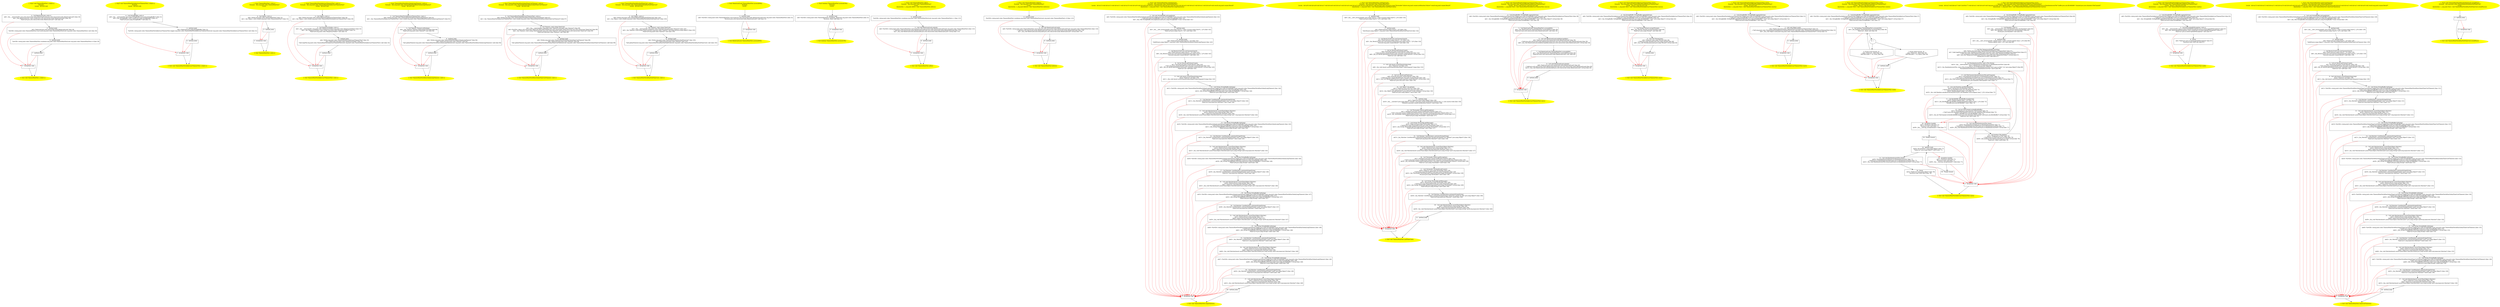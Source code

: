 /* @generated */
digraph cfg {
"org.junit.rules.TimeoutRuleTest.<clinit>():void.c7db63e3f172b736a304db6284bf6aed_1" [label="1: Start void TimeoutRuleTest.<clinit>()\nFormals: \nLocals:  $irvar0:void \n  " color=yellow style=filled]
	

	 "org.junit.rules.TimeoutRuleTest.<clinit>():void.c7db63e3f172b736a304db6284bf6aed_1" -> "org.junit.rules.TimeoutRuleTest.<clinit>():void.c7db63e3f172b736a304db6284bf6aed_4" ;
"org.junit.rules.TimeoutRuleTest.<clinit>():void.c7db63e3f172b736a304db6284bf6aed_2" [label="2: Exit void TimeoutRuleTest.<clinit>() \n  " color=yellow style=filled]
	

"org.junit.rules.TimeoutRuleTest.<clinit>():void.c7db63e3f172b736a304db6284bf6aed_3" [label="3:  exceptions sink \n  " shape="box"]
	

	 "org.junit.rules.TimeoutRuleTest.<clinit>():void.c7db63e3f172b736a304db6284bf6aed_3" -> "org.junit.rules.TimeoutRuleTest.<clinit>():void.c7db63e3f172b736a304db6284bf6aed_2" ;
"org.junit.rules.TimeoutRuleTest.<clinit>():void.c7db63e3f172b736a304db6284bf6aed_4" [label="4:  Call ReentrantLock.<init>() \n   n$0=_fun___new(sizeof(t=java.util.concurrent.locks.ReentrantLock):java.util.concurrent.locks.ReentrantLock*) [line 26]\n  n$1=_fun_ReentrantLock.<init>()(n$0:java.util.concurrent.locks.ReentrantLock*) [line 26]\n  *&$irvar0:java.util.concurrent.locks.ReentrantLock*=n$0 [line 26]\n " shape="box"]
	

	 "org.junit.rules.TimeoutRuleTest.<clinit>():void.c7db63e3f172b736a304db6284bf6aed_4" -> "org.junit.rules.TimeoutRuleTest.<clinit>():void.c7db63e3f172b736a304db6284bf6aed_5" ;
	 "org.junit.rules.TimeoutRuleTest.<clinit>():void.c7db63e3f172b736a304db6284bf6aed_4" -> "org.junit.rules.TimeoutRuleTest.<clinit>():void.c7db63e3f172b736a304db6284bf6aed_3" [color="red" ];
"org.junit.rules.TimeoutRuleTest.<clinit>():void.c7db63e3f172b736a304db6284bf6aed_5" [label="5:  method_body \n   n$2=*&$irvar0:java.util.concurrent.locks.ReentrantLock* [line 26]\n  *&#GB<>$org.junit.rules.TimeoutRuleTest.run1Lock:org.junit.rules.TimeoutRuleTest(root org.junit.rules.TimeoutRuleTest)=n$2 [line 26]\n " shape="box"]
	

	 "org.junit.rules.TimeoutRuleTest.<clinit>():void.c7db63e3f172b736a304db6284bf6aed_5" -> "org.junit.rules.TimeoutRuleTest.<clinit>():void.c7db63e3f172b736a304db6284bf6aed_6" ;
	 "org.junit.rules.TimeoutRuleTest.<clinit>():void.c7db63e3f172b736a304db6284bf6aed_5" -> "org.junit.rules.TimeoutRuleTest.<clinit>():void.c7db63e3f172b736a304db6284bf6aed_3" [color="red" ];
"org.junit.rules.TimeoutRuleTest.<clinit>():void.c7db63e3f172b736a304db6284bf6aed_6" [label="6:  method_body \n   *&#GB<>$org.junit.rules.TimeoutRuleTest.run4done:org.junit.rules.TimeoutRuleTest(root org.junit.rules.TimeoutRuleTest)=0 [line 28]\n " shape="box"]
	

	 "org.junit.rules.TimeoutRuleTest.<clinit>():void.c7db63e3f172b736a304db6284bf6aed_6" -> "org.junit.rules.TimeoutRuleTest.<clinit>():void.c7db63e3f172b736a304db6284bf6aed_7" ;
	 "org.junit.rules.TimeoutRuleTest.<clinit>():void.c7db63e3f172b736a304db6284bf6aed_6" -> "org.junit.rules.TimeoutRuleTest.<clinit>():void.c7db63e3f172b736a304db6284bf6aed_3" [color="red" ];
"org.junit.rules.TimeoutRuleTest.<clinit>():void.c7db63e3f172b736a304db6284bf6aed_7" [label="7:  method_body \n  " shape="box"]
	

	 "org.junit.rules.TimeoutRuleTest.<clinit>():void.c7db63e3f172b736a304db6284bf6aed_7" -> "org.junit.rules.TimeoutRuleTest.<clinit>():void.c7db63e3f172b736a304db6284bf6aed_2" ;
	 "org.junit.rules.TimeoutRuleTest.<clinit>():void.c7db63e3f172b736a304db6284bf6aed_7" -> "org.junit.rules.TimeoutRuleTest.<clinit>():void.c7db63e3f172b736a304db6284bf6aed_3" [color="red" ];
"org.junit.rules.TimeoutRuleTest$AbstractTimeoutTest.<clinit>():void.f1178f735452a07ab4be0d42feea7234_1" [label="1: Start void TimeoutRuleTest$AbstractTimeoutTest.<clinit>()\nFormals: \nLocals:  $irvar0:void \n  " color=yellow style=filled]
	

	 "org.junit.rules.TimeoutRuleTest$AbstractTimeoutTest.<clinit>():void.f1178f735452a07ab4be0d42feea7234_1" -> "org.junit.rules.TimeoutRuleTest$AbstractTimeoutTest.<clinit>():void.f1178f735452a07ab4be0d42feea7234_4" ;
"org.junit.rules.TimeoutRuleTest$AbstractTimeoutTest.<clinit>():void.f1178f735452a07ab4be0d42feea7234_2" [label="2: Exit void TimeoutRuleTest$AbstractTimeoutTest.<clinit>() \n  " color=yellow style=filled]
	

"org.junit.rules.TimeoutRuleTest$AbstractTimeoutTest.<clinit>():void.f1178f735452a07ab4be0d42feea7234_3" [label="3:  exceptions sink \n  " shape="box"]
	

	 "org.junit.rules.TimeoutRuleTest$AbstractTimeoutTest.<clinit>():void.f1178f735452a07ab4be0d42feea7234_3" -> "org.junit.rules.TimeoutRuleTest$AbstractTimeoutTest.<clinit>():void.f1178f735452a07ab4be0d42feea7234_2" ;
"org.junit.rules.TimeoutRuleTest$AbstractTimeoutTest.<clinit>():void.f1178f735452a07ab4be0d42feea7234_4" [label="4:  Call StringBuffer.<init>() \n   n$0=_fun___new(sizeof(t=java.lang.StringBuffer):java.lang.StringBuffer*) [line 31]\n  n$1=_fun_StringBuffer.<init>()(n$0:java.lang.StringBuffer*) [line 31]\n  *&$irvar0:java.lang.StringBuffer*=n$0 [line 31]\n " shape="box"]
	

	 "org.junit.rules.TimeoutRuleTest$AbstractTimeoutTest.<clinit>():void.f1178f735452a07ab4be0d42feea7234_4" -> "org.junit.rules.TimeoutRuleTest$AbstractTimeoutTest.<clinit>():void.f1178f735452a07ab4be0d42feea7234_5" ;
	 "org.junit.rules.TimeoutRuleTest$AbstractTimeoutTest.<clinit>():void.f1178f735452a07ab4be0d42feea7234_4" -> "org.junit.rules.TimeoutRuleTest$AbstractTimeoutTest.<clinit>():void.f1178f735452a07ab4be0d42feea7234_3" [color="red" ];
"org.junit.rules.TimeoutRuleTest$AbstractTimeoutTest.<clinit>():void.f1178f735452a07ab4be0d42feea7234_5" [label="5:  method_body \n   n$2=*&$irvar0:java.lang.StringBuffer* [line 31]\n  *&#GB<>$org.junit.rules.TimeoutRuleTest$AbstractTimeoutTest.logger:org.junit.rules.TimeoutRuleTest$AbstractTimeoutTest(root org.junit.rules.TimeoutRuleTest$AbstractTimeoutTest)=n$2 [line 31]\n " shape="box"]
	

	 "org.junit.rules.TimeoutRuleTest$AbstractTimeoutTest.<clinit>():void.f1178f735452a07ab4be0d42feea7234_5" -> "org.junit.rules.TimeoutRuleTest$AbstractTimeoutTest.<clinit>():void.f1178f735452a07ab4be0d42feea7234_6" ;
	 "org.junit.rules.TimeoutRuleTest$AbstractTimeoutTest.<clinit>():void.f1178f735452a07ab4be0d42feea7234_5" -> "org.junit.rules.TimeoutRuleTest$AbstractTimeoutTest.<clinit>():void.f1178f735452a07ab4be0d42feea7234_3" [color="red" ];
"org.junit.rules.TimeoutRuleTest$AbstractTimeoutTest.<clinit>():void.f1178f735452a07ab4be0d42feea7234_6" [label="6:  method_body \n  " shape="box"]
	

	 "org.junit.rules.TimeoutRuleTest$AbstractTimeoutTest.<clinit>():void.f1178f735452a07ab4be0d42feea7234_6" -> "org.junit.rules.TimeoutRuleTest$AbstractTimeoutTest.<clinit>():void.f1178f735452a07ab4be0d42feea7234_2" ;
	 "org.junit.rules.TimeoutRuleTest$AbstractTimeoutTest.<clinit>():void.f1178f735452a07ab4be0d42feea7234_6" -> "org.junit.rules.TimeoutRuleTest$AbstractTimeoutTest.<clinit>():void.f1178f735452a07ab4be0d42feea7234_3" [color="red" ];
"org.junit.rules.TimeoutRuleTest.<init>().b8fd1da6151a3582245447c432c029b6_1" [label="1: Start TimeoutRuleTest.<init>()\nFormals:  this:org.junit.rules.TimeoutRuleTest*\nLocals:  \n  " color=yellow style=filled]
	

	 "org.junit.rules.TimeoutRuleTest.<init>().b8fd1da6151a3582245447c432c029b6_1" -> "org.junit.rules.TimeoutRuleTest.<init>().b8fd1da6151a3582245447c432c029b6_4" ;
"org.junit.rules.TimeoutRuleTest.<init>().b8fd1da6151a3582245447c432c029b6_2" [label="2: Exit TimeoutRuleTest.<init>() \n  " color=yellow style=filled]
	

"org.junit.rules.TimeoutRuleTest.<init>().b8fd1da6151a3582245447c432c029b6_3" [label="3:  exceptions sink \n  " shape="box"]
	

	 "org.junit.rules.TimeoutRuleTest.<init>().b8fd1da6151a3582245447c432c029b6_3" -> "org.junit.rules.TimeoutRuleTest.<init>().b8fd1da6151a3582245447c432c029b6_2" ;
"org.junit.rules.TimeoutRuleTest.<init>().b8fd1da6151a3582245447c432c029b6_4" [label="4:  Call Object.<init>() \n   n$0=*&this:org.junit.rules.TimeoutRuleTest* [line 25]\n  n$1=_fun_Object.<init>()(n$0:org.junit.rules.TimeoutRuleTest*) [line 25]\n " shape="box"]
	

	 "org.junit.rules.TimeoutRuleTest.<init>().b8fd1da6151a3582245447c432c029b6_4" -> "org.junit.rules.TimeoutRuleTest.<init>().b8fd1da6151a3582245447c432c029b6_5" ;
	 "org.junit.rules.TimeoutRuleTest.<init>().b8fd1da6151a3582245447c432c029b6_4" -> "org.junit.rules.TimeoutRuleTest.<init>().b8fd1da6151a3582245447c432c029b6_3" [color="red" ];
"org.junit.rules.TimeoutRuleTest.<init>().b8fd1da6151a3582245447c432c029b6_5" [label="5:  method_body \n  " shape="box"]
	

	 "org.junit.rules.TimeoutRuleTest.<init>().b8fd1da6151a3582245447c432c029b6_5" -> "org.junit.rules.TimeoutRuleTest.<init>().b8fd1da6151a3582245447c432c029b6_2" ;
	 "org.junit.rules.TimeoutRuleTest.<init>().b8fd1da6151a3582245447c432c029b6_5" -> "org.junit.rules.TimeoutRuleTest.<init>().b8fd1da6151a3582245447c432c029b6_3" [color="red" ];
"org.junit.rules.TimeoutRuleTest$AbstractTimeoutTest.<init>().23401d1eafd6a2d2fe791bd7edc62f9b_1" [label="1: Start TimeoutRuleTest$AbstractTimeoutTest.<init>()\nFormals:  this:org.junit.rules.TimeoutRuleTest$AbstractTimeoutTest*\nLocals:  $irvar0:void \n  " color=yellow style=filled]
	

	 "org.junit.rules.TimeoutRuleTest$AbstractTimeoutTest.<init>().23401d1eafd6a2d2fe791bd7edc62f9b_1" -> "org.junit.rules.TimeoutRuleTest$AbstractTimeoutTest.<init>().23401d1eafd6a2d2fe791bd7edc62f9b_4" ;
"org.junit.rules.TimeoutRuleTest$AbstractTimeoutTest.<init>().23401d1eafd6a2d2fe791bd7edc62f9b_2" [label="2: Exit TimeoutRuleTest$AbstractTimeoutTest.<init>() \n  " color=yellow style=filled]
	

"org.junit.rules.TimeoutRuleTest$AbstractTimeoutTest.<init>().23401d1eafd6a2d2fe791bd7edc62f9b_3" [label="3:  exceptions sink \n  " shape="box"]
	

	 "org.junit.rules.TimeoutRuleTest$AbstractTimeoutTest.<init>().23401d1eafd6a2d2fe791bd7edc62f9b_3" -> "org.junit.rules.TimeoutRuleTest$AbstractTimeoutTest.<init>().23401d1eafd6a2d2fe791bd7edc62f9b_2" ;
"org.junit.rules.TimeoutRuleTest$AbstractTimeoutTest.<init>().23401d1eafd6a2d2fe791bd7edc62f9b_4" [label="4:  Call Object.<init>() \n   n$0=*&this:org.junit.rules.TimeoutRuleTest$AbstractTimeoutTest* [line 30]\n  n$1=_fun_Object.<init>()(n$0:org.junit.rules.TimeoutRuleTest$AbstractTimeoutTest*) [line 30]\n " shape="box"]
	

	 "org.junit.rules.TimeoutRuleTest$AbstractTimeoutTest.<init>().23401d1eafd6a2d2fe791bd7edc62f9b_4" -> "org.junit.rules.TimeoutRuleTest$AbstractTimeoutTest.<init>().23401d1eafd6a2d2fe791bd7edc62f9b_5" ;
	 "org.junit.rules.TimeoutRuleTest$AbstractTimeoutTest.<init>().23401d1eafd6a2d2fe791bd7edc62f9b_4" -> "org.junit.rules.TimeoutRuleTest$AbstractTimeoutTest.<init>().23401d1eafd6a2d2fe791bd7edc62f9b_3" [color="red" ];
"org.junit.rules.TimeoutRuleTest$AbstractTimeoutTest.<init>().23401d1eafd6a2d2fe791bd7edc62f9b_5" [label="5:  Call TemporaryFolder.<init>() \n   n$2=_fun___new(sizeof(t=org.junit.rules.TemporaryFolder):org.junit.rules.TemporaryFolder*) [line 33]\n  n$3=_fun_TemporaryFolder.<init>()(n$2:org.junit.rules.TemporaryFolder*) [line 33]\n  *&$irvar0:org.junit.rules.TemporaryFolder*=n$2 [line 33]\n " shape="box"]
	

	 "org.junit.rules.TimeoutRuleTest$AbstractTimeoutTest.<init>().23401d1eafd6a2d2fe791bd7edc62f9b_5" -> "org.junit.rules.TimeoutRuleTest$AbstractTimeoutTest.<init>().23401d1eafd6a2d2fe791bd7edc62f9b_6" ;
	 "org.junit.rules.TimeoutRuleTest$AbstractTimeoutTest.<init>().23401d1eafd6a2d2fe791bd7edc62f9b_5" -> "org.junit.rules.TimeoutRuleTest$AbstractTimeoutTest.<init>().23401d1eafd6a2d2fe791bd7edc62f9b_3" [color="red" ];
"org.junit.rules.TimeoutRuleTest$AbstractTimeoutTest.<init>().23401d1eafd6a2d2fe791bd7edc62f9b_6" [label="6:  method_body \n   n$4=*&this:org.junit.rules.TimeoutRuleTest$AbstractTimeoutTest* [line 33]\n  n$5=*&$irvar0:org.junit.rules.TemporaryFolder* [line 33]\n  *n$4.tmpFile:org.junit.rules.TimeoutRuleTest$AbstractTimeoutTest(root org.junit.rules.TimeoutRuleTest$AbstractTimeoutTest)=n$5 [line 33]\n " shape="box"]
	

	 "org.junit.rules.TimeoutRuleTest$AbstractTimeoutTest.<init>().23401d1eafd6a2d2fe791bd7edc62f9b_6" -> "org.junit.rules.TimeoutRuleTest$AbstractTimeoutTest.<init>().23401d1eafd6a2d2fe791bd7edc62f9b_7" ;
	 "org.junit.rules.TimeoutRuleTest$AbstractTimeoutTest.<init>().23401d1eafd6a2d2fe791bd7edc62f9b_6" -> "org.junit.rules.TimeoutRuleTest$AbstractTimeoutTest.<init>().23401d1eafd6a2d2fe791bd7edc62f9b_3" [color="red" ];
"org.junit.rules.TimeoutRuleTest$AbstractTimeoutTest.<init>().23401d1eafd6a2d2fe791bd7edc62f9b_7" [label="7:  method_body \n  " shape="box"]
	

	 "org.junit.rules.TimeoutRuleTest$AbstractTimeoutTest.<init>().23401d1eafd6a2d2fe791bd7edc62f9b_7" -> "org.junit.rules.TimeoutRuleTest$AbstractTimeoutTest.<init>().23401d1eafd6a2d2fe791bd7edc62f9b_2" ;
	 "org.junit.rules.TimeoutRuleTest$AbstractTimeoutTest.<init>().23401d1eafd6a2d2fe791bd7edc62f9b_7" -> "org.junit.rules.TimeoutRuleTest$AbstractTimeoutTest.<init>().23401d1eafd6a2d2fe791bd7edc62f9b_3" [color="red" ];
"org.junit.rules.TimeoutRuleTest$HasGlobalLongTimeout.<init>().c37c8516c11bb003ec13da9d8b3cd92c_1" [label="1: Start TimeoutRuleTest$HasGlobalLongTimeout.<init>()\nFormals:  this:org.junit.rules.TimeoutRuleTest$HasGlobalLongTimeout*\nLocals:  $irvar0:void \n  " color=yellow style=filled]
	

	 "org.junit.rules.TimeoutRuleTest$HasGlobalLongTimeout.<init>().c37c8516c11bb003ec13da9d8b3cd92c_1" -> "org.junit.rules.TimeoutRuleTest$HasGlobalLongTimeout.<init>().c37c8516c11bb003ec13da9d8b3cd92c_4" ;
"org.junit.rules.TimeoutRuleTest$HasGlobalLongTimeout.<init>().c37c8516c11bb003ec13da9d8b3cd92c_2" [label="2: Exit TimeoutRuleTest$HasGlobalLongTimeout.<init>() \n  " color=yellow style=filled]
	

"org.junit.rules.TimeoutRuleTest$HasGlobalLongTimeout.<init>().c37c8516c11bb003ec13da9d8b3cd92c_3" [label="3:  exceptions sink \n  " shape="box"]
	

	 "org.junit.rules.TimeoutRuleTest$HasGlobalLongTimeout.<init>().c37c8516c11bb003ec13da9d8b3cd92c_3" -> "org.junit.rules.TimeoutRuleTest$HasGlobalLongTimeout.<init>().c37c8516c11bb003ec13da9d8b3cd92c_2" ;
"org.junit.rules.TimeoutRuleTest$HasGlobalLongTimeout.<init>().c37c8516c11bb003ec13da9d8b3cd92c_4" [label="4:  Call TimeoutRuleTest$AbstractTimeoutTest.<init>() \n   n$0=*&this:org.junit.rules.TimeoutRuleTest$HasGlobalLongTimeout* [line 91]\n  n$1=_fun_TimeoutRuleTest$AbstractTimeoutTest.<init>()(n$0:org.junit.rules.TimeoutRuleTest$HasGlobalLongTimeout*) [line 91]\n " shape="box"]
	

	 "org.junit.rules.TimeoutRuleTest$HasGlobalLongTimeout.<init>().c37c8516c11bb003ec13da9d8b3cd92c_4" -> "org.junit.rules.TimeoutRuleTest$HasGlobalLongTimeout.<init>().c37c8516c11bb003ec13da9d8b3cd92c_5" ;
	 "org.junit.rules.TimeoutRuleTest$HasGlobalLongTimeout.<init>().c37c8516c11bb003ec13da9d8b3cd92c_4" -> "org.junit.rules.TimeoutRuleTest$HasGlobalLongTimeout.<init>().c37c8516c11bb003ec13da9d8b3cd92c_3" [color="red" ];
"org.junit.rules.TimeoutRuleTest$HasGlobalLongTimeout.<init>().c37c8516c11bb003ec13da9d8b3cd92c_5" [label="5:  Call Timeout Timeout.millis(long) \n   n$2=_fun_Timeout Timeout.millis(long)(200:long) [line 94]\n  *&$irvar0:org.junit.rules.Timeout*=n$2 [line 94]\n " shape="box"]
	

	 "org.junit.rules.TimeoutRuleTest$HasGlobalLongTimeout.<init>().c37c8516c11bb003ec13da9d8b3cd92c_5" -> "org.junit.rules.TimeoutRuleTest$HasGlobalLongTimeout.<init>().c37c8516c11bb003ec13da9d8b3cd92c_6" ;
	 "org.junit.rules.TimeoutRuleTest$HasGlobalLongTimeout.<init>().c37c8516c11bb003ec13da9d8b3cd92c_5" -> "org.junit.rules.TimeoutRuleTest$HasGlobalLongTimeout.<init>().c37c8516c11bb003ec13da9d8b3cd92c_3" [color="red" ];
"org.junit.rules.TimeoutRuleTest$HasGlobalLongTimeout.<init>().c37c8516c11bb003ec13da9d8b3cd92c_6" [label="6:  method_body \n   n$3=*&this:org.junit.rules.TimeoutRuleTest$HasGlobalLongTimeout* [line 94]\n  n$4=*&$irvar0:org.junit.rules.Timeout* [line 94]\n  *n$3.globalTimeout:org.junit.rules.TimeoutRuleTest$HasGlobalLongTimeout(root org.junit.rules.TimeoutRuleTest$HasGlobalLongTimeout)=n$4 [line 94]\n " shape="box"]
	

	 "org.junit.rules.TimeoutRuleTest$HasGlobalLongTimeout.<init>().c37c8516c11bb003ec13da9d8b3cd92c_6" -> "org.junit.rules.TimeoutRuleTest$HasGlobalLongTimeout.<init>().c37c8516c11bb003ec13da9d8b3cd92c_7" ;
	 "org.junit.rules.TimeoutRuleTest$HasGlobalLongTimeout.<init>().c37c8516c11bb003ec13da9d8b3cd92c_6" -> "org.junit.rules.TimeoutRuleTest$HasGlobalLongTimeout.<init>().c37c8516c11bb003ec13da9d8b3cd92c_3" [color="red" ];
"org.junit.rules.TimeoutRuleTest$HasGlobalLongTimeout.<init>().c37c8516c11bb003ec13da9d8b3cd92c_7" [label="7:  method_body \n  " shape="box"]
	

	 "org.junit.rules.TimeoutRuleTest$HasGlobalLongTimeout.<init>().c37c8516c11bb003ec13da9d8b3cd92c_7" -> "org.junit.rules.TimeoutRuleTest$HasGlobalLongTimeout.<init>().c37c8516c11bb003ec13da9d8b3cd92c_2" ;
	 "org.junit.rules.TimeoutRuleTest$HasGlobalLongTimeout.<init>().c37c8516c11bb003ec13da9d8b3cd92c_7" -> "org.junit.rules.TimeoutRuleTest$HasGlobalLongTimeout.<init>().c37c8516c11bb003ec13da9d8b3cd92c_3" [color="red" ];
"org.junit.rules.TimeoutRuleTest$HasGlobalTimeUnitTimeout.<init>().18119c9587cd9ff2c92795ff9565afce_1" [label="1: Start TimeoutRuleTest$HasGlobalTimeUnitTimeout.<init>()\nFormals:  this:org.junit.rules.TimeoutRuleTest$HasGlobalTimeUnitTimeout*\nLocals:  $irvar0:void \n  " color=yellow style=filled]
	

	 "org.junit.rules.TimeoutRuleTest$HasGlobalTimeUnitTimeout.<init>().18119c9587cd9ff2c92795ff9565afce_1" -> "org.junit.rules.TimeoutRuleTest$HasGlobalTimeUnitTimeout.<init>().18119c9587cd9ff2c92795ff9565afce_4" ;
"org.junit.rules.TimeoutRuleTest$HasGlobalTimeUnitTimeout.<init>().18119c9587cd9ff2c92795ff9565afce_2" [label="2: Exit TimeoutRuleTest$HasGlobalTimeUnitTimeout.<init>() \n  " color=yellow style=filled]
	

"org.junit.rules.TimeoutRuleTest$HasGlobalTimeUnitTimeout.<init>().18119c9587cd9ff2c92795ff9565afce_3" [label="3:  exceptions sink \n  " shape="box"]
	

	 "org.junit.rules.TimeoutRuleTest$HasGlobalTimeUnitTimeout.<init>().18119c9587cd9ff2c92795ff9565afce_3" -> "org.junit.rules.TimeoutRuleTest$HasGlobalTimeUnitTimeout.<init>().18119c9587cd9ff2c92795ff9565afce_2" ;
"org.junit.rules.TimeoutRuleTest$HasGlobalTimeUnitTimeout.<init>().18119c9587cd9ff2c92795ff9565afce_4" [label="4:  Call TimeoutRuleTest$AbstractTimeoutTest.<init>() \n   n$0=*&this:org.junit.rules.TimeoutRuleTest$HasGlobalTimeUnitTimeout* [line 97]\n  n$1=_fun_TimeoutRuleTest$AbstractTimeoutTest.<init>()(n$0:org.junit.rules.TimeoutRuleTest$HasGlobalTimeUnitTimeout*) [line 97]\n " shape="box"]
	

	 "org.junit.rules.TimeoutRuleTest$HasGlobalTimeUnitTimeout.<init>().18119c9587cd9ff2c92795ff9565afce_4" -> "org.junit.rules.TimeoutRuleTest$HasGlobalTimeUnitTimeout.<init>().18119c9587cd9ff2c92795ff9565afce_5" ;
	 "org.junit.rules.TimeoutRuleTest$HasGlobalTimeUnitTimeout.<init>().18119c9587cd9ff2c92795ff9565afce_4" -> "org.junit.rules.TimeoutRuleTest$HasGlobalTimeUnitTimeout.<init>().18119c9587cd9ff2c92795ff9565afce_3" [color="red" ];
"org.junit.rules.TimeoutRuleTest$HasGlobalTimeUnitTimeout.<init>().18119c9587cd9ff2c92795ff9565afce_5" [label="5:  Call Timeout.<init>(long,TimeUnit) \n   n$2=_fun___new(sizeof(t=org.junit.rules.Timeout):org.junit.rules.Timeout*) [line 99]\n  n$3=*&#GB<>$java.util.concurrent.TimeUnit.MILLISECONDS:java.util.concurrent.TimeUnit*(root java.util.concurrent.TimeUnit) [line 99]\n  n$4=_fun_Timeout.<init>(long,TimeUnit)(n$2:org.junit.rules.Timeout*,200:long,n$3:java.util.concurrent.TimeUnit*) [line 99]\n  *&$irvar0:org.junit.rules.Timeout*=n$2 [line 99]\n " shape="box"]
	

	 "org.junit.rules.TimeoutRuleTest$HasGlobalTimeUnitTimeout.<init>().18119c9587cd9ff2c92795ff9565afce_5" -> "org.junit.rules.TimeoutRuleTest$HasGlobalTimeUnitTimeout.<init>().18119c9587cd9ff2c92795ff9565afce_6" ;
	 "org.junit.rules.TimeoutRuleTest$HasGlobalTimeUnitTimeout.<init>().18119c9587cd9ff2c92795ff9565afce_5" -> "org.junit.rules.TimeoutRuleTest$HasGlobalTimeUnitTimeout.<init>().18119c9587cd9ff2c92795ff9565afce_3" [color="red" ];
"org.junit.rules.TimeoutRuleTest$HasGlobalTimeUnitTimeout.<init>().18119c9587cd9ff2c92795ff9565afce_6" [label="6:  method_body \n   n$5=*&this:org.junit.rules.TimeoutRuleTest$HasGlobalTimeUnitTimeout* [line 99]\n  n$6=*&$irvar0:org.junit.rules.Timeout* [line 99]\n  *n$5.globalTimeout:org.junit.rules.TimeoutRuleTest$HasGlobalTimeUnitTimeout(root org.junit.rules.TimeoutRuleTest$HasGlobalTimeUnitTimeout)=n$6 [line 99]\n " shape="box"]
	

	 "org.junit.rules.TimeoutRuleTest$HasGlobalTimeUnitTimeout.<init>().18119c9587cd9ff2c92795ff9565afce_6" -> "org.junit.rules.TimeoutRuleTest$HasGlobalTimeUnitTimeout.<init>().18119c9587cd9ff2c92795ff9565afce_7" ;
	 "org.junit.rules.TimeoutRuleTest$HasGlobalTimeUnitTimeout.<init>().18119c9587cd9ff2c92795ff9565afce_6" -> "org.junit.rules.TimeoutRuleTest$HasGlobalTimeUnitTimeout.<init>().18119c9587cd9ff2c92795ff9565afce_3" [color="red" ];
"org.junit.rules.TimeoutRuleTest$HasGlobalTimeUnitTimeout.<init>().18119c9587cd9ff2c92795ff9565afce_7" [label="7:  method_body \n  " shape="box"]
	

	 "org.junit.rules.TimeoutRuleTest$HasGlobalTimeUnitTimeout.<init>().18119c9587cd9ff2c92795ff9565afce_7" -> "org.junit.rules.TimeoutRuleTest$HasGlobalTimeUnitTimeout.<init>().18119c9587cd9ff2c92795ff9565afce_2" ;
	 "org.junit.rules.TimeoutRuleTest$HasGlobalTimeUnitTimeout.<init>().18119c9587cd9ff2c92795ff9565afce_7" -> "org.junit.rules.TimeoutRuleTest$HasGlobalTimeUnitTimeout.<init>().18119c9587cd9ff2c92795ff9565afce_3" [color="red" ];
"org.junit.rules.TimeoutRuleTest$HasNullTimeUnit.<init>().25d843d9ef005859f4e742f08fdcd4dd_1" [label="1: Start TimeoutRuleTest$HasNullTimeUnit.<init>()\nFormals:  this:org.junit.rules.TimeoutRuleTest$HasNullTimeUnit*\nLocals:  $irvar0:void \n  " color=yellow style=filled]
	

	 "org.junit.rules.TimeoutRuleTest$HasNullTimeUnit.<init>().25d843d9ef005859f4e742f08fdcd4dd_1" -> "org.junit.rules.TimeoutRuleTest$HasNullTimeUnit.<init>().25d843d9ef005859f4e742f08fdcd4dd_4" ;
"org.junit.rules.TimeoutRuleTest$HasNullTimeUnit.<init>().25d843d9ef005859f4e742f08fdcd4dd_2" [label="2: Exit TimeoutRuleTest$HasNullTimeUnit.<init>() \n  " color=yellow style=filled]
	

"org.junit.rules.TimeoutRuleTest$HasNullTimeUnit.<init>().25d843d9ef005859f4e742f08fdcd4dd_3" [label="3:  exceptions sink \n  " shape="box"]
	

	 "org.junit.rules.TimeoutRuleTest$HasNullTimeUnit.<init>().25d843d9ef005859f4e742f08fdcd4dd_3" -> "org.junit.rules.TimeoutRuleTest$HasNullTimeUnit.<init>().25d843d9ef005859f4e742f08fdcd4dd_2" ;
"org.junit.rules.TimeoutRuleTest$HasNullTimeUnit.<init>().25d843d9ef005859f4e742f08fdcd4dd_4" [label="4:  Call Object.<init>() \n   n$0=*&this:org.junit.rules.TimeoutRuleTest$HasNullTimeUnit* [line 103]\n  n$1=_fun_Object.<init>()(n$0:org.junit.rules.TimeoutRuleTest$HasNullTimeUnit*) [line 103]\n " shape="box"]
	

	 "org.junit.rules.TimeoutRuleTest$HasNullTimeUnit.<init>().25d843d9ef005859f4e742f08fdcd4dd_4" -> "org.junit.rules.TimeoutRuleTest$HasNullTimeUnit.<init>().25d843d9ef005859f4e742f08fdcd4dd_5" ;
	 "org.junit.rules.TimeoutRuleTest$HasNullTimeUnit.<init>().25d843d9ef005859f4e742f08fdcd4dd_4" -> "org.junit.rules.TimeoutRuleTest$HasNullTimeUnit.<init>().25d843d9ef005859f4e742f08fdcd4dd_3" [color="red" ];
"org.junit.rules.TimeoutRuleTest$HasNullTimeUnit.<init>().25d843d9ef005859f4e742f08fdcd4dd_5" [label="5:  Call Timeout.<init>(long,TimeUnit) \n   n$2=_fun___new(sizeof(t=org.junit.rules.Timeout):org.junit.rules.Timeout*) [line 105]\n  n$3=_fun_Timeout.<init>(long,TimeUnit)(n$2:org.junit.rules.Timeout*,200:long,null:java.lang.Object*) [line 105]\n  *&$irvar0:org.junit.rules.Timeout*=n$2 [line 105]\n " shape="box"]
	

	 "org.junit.rules.TimeoutRuleTest$HasNullTimeUnit.<init>().25d843d9ef005859f4e742f08fdcd4dd_5" -> "org.junit.rules.TimeoutRuleTest$HasNullTimeUnit.<init>().25d843d9ef005859f4e742f08fdcd4dd_6" ;
	 "org.junit.rules.TimeoutRuleTest$HasNullTimeUnit.<init>().25d843d9ef005859f4e742f08fdcd4dd_5" -> "org.junit.rules.TimeoutRuleTest$HasNullTimeUnit.<init>().25d843d9ef005859f4e742f08fdcd4dd_3" [color="red" ];
"org.junit.rules.TimeoutRuleTest$HasNullTimeUnit.<init>().25d843d9ef005859f4e742f08fdcd4dd_6" [label="6:  method_body \n   n$4=*&this:org.junit.rules.TimeoutRuleTest$HasNullTimeUnit* [line 105]\n  n$5=*&$irvar0:org.junit.rules.Timeout* [line 105]\n  *n$4.globalTimeout:org.junit.rules.TimeoutRuleTest$HasNullTimeUnit(root org.junit.rules.TimeoutRuleTest$HasNullTimeUnit)=n$5 [line 105]\n " shape="box"]
	

	 "org.junit.rules.TimeoutRuleTest$HasNullTimeUnit.<init>().25d843d9ef005859f4e742f08fdcd4dd_6" -> "org.junit.rules.TimeoutRuleTest$HasNullTimeUnit.<init>().25d843d9ef005859f4e742f08fdcd4dd_7" ;
	 "org.junit.rules.TimeoutRuleTest$HasNullTimeUnit.<init>().25d843d9ef005859f4e742f08fdcd4dd_6" -> "org.junit.rules.TimeoutRuleTest$HasNullTimeUnit.<init>().25d843d9ef005859f4e742f08fdcd4dd_3" [color="red" ];
"org.junit.rules.TimeoutRuleTest$HasNullTimeUnit.<init>().25d843d9ef005859f4e742f08fdcd4dd_7" [label="7:  method_body \n  " shape="box"]
	

	 "org.junit.rules.TimeoutRuleTest$HasNullTimeUnit.<init>().25d843d9ef005859f4e742f08fdcd4dd_7" -> "org.junit.rules.TimeoutRuleTest$HasNullTimeUnit.<init>().25d843d9ef005859f4e742f08fdcd4dd_2" ;
	 "org.junit.rules.TimeoutRuleTest$HasNullTimeUnit.<init>().25d843d9ef005859f4e742f08fdcd4dd_7" -> "org.junit.rules.TimeoutRuleTest$HasNullTimeUnit.<init>().25d843d9ef005859f4e742f08fdcd4dd_3" [color="red" ];
"org.junit.rules.TimeoutRuleTest.access$000():java.util.concurrent.locks.ReentrantLock.d124a2ba505656faf59aab3e9385824d_1" [label="1: Start ReentrantLock TimeoutRuleTest.access$000()\nFormals: \nLocals:  \n  " color=yellow style=filled]
	

	 "org.junit.rules.TimeoutRuleTest.access$000():java.util.concurrent.locks.ReentrantLock.d124a2ba505656faf59aab3e9385824d_1" -> "org.junit.rules.TimeoutRuleTest.access$000():java.util.concurrent.locks.ReentrantLock.d124a2ba505656faf59aab3e9385824d_4" ;
"org.junit.rules.TimeoutRuleTest.access$000():java.util.concurrent.locks.ReentrantLock.d124a2ba505656faf59aab3e9385824d_2" [label="2: Exit ReentrantLock TimeoutRuleTest.access$000() \n  " color=yellow style=filled]
	

"org.junit.rules.TimeoutRuleTest.access$000():java.util.concurrent.locks.ReentrantLock.d124a2ba505656faf59aab3e9385824d_3" [label="3:  exceptions sink \n  " shape="box"]
	

	 "org.junit.rules.TimeoutRuleTest.access$000():java.util.concurrent.locks.ReentrantLock.d124a2ba505656faf59aab3e9385824d_3" -> "org.junit.rules.TimeoutRuleTest.access$000():java.util.concurrent.locks.ReentrantLock.d124a2ba505656faf59aab3e9385824d_2" ;
"org.junit.rules.TimeoutRuleTest.access$000():java.util.concurrent.locks.ReentrantLock.d124a2ba505656faf59aab3e9385824d_4" [label="4:  method_body \n   n$0=*&#GB<>$org.junit.rules.TimeoutRuleTest.run1Lock:java.util.concurrent.locks.ReentrantLock*(root org.junit.rules.TimeoutRuleTest) [line 25]\n  *&return:java.util.concurrent.locks.ReentrantLock*=n$0 [line 25]\n " shape="box"]
	

	 "org.junit.rules.TimeoutRuleTest.access$000():java.util.concurrent.locks.ReentrantLock.d124a2ba505656faf59aab3e9385824d_4" -> "org.junit.rules.TimeoutRuleTest.access$000():java.util.concurrent.locks.ReentrantLock.d124a2ba505656faf59aab3e9385824d_2" ;
	 "org.junit.rules.TimeoutRuleTest.access$000():java.util.concurrent.locks.ReentrantLock.d124a2ba505656faf59aab3e9385824d_4" -> "org.junit.rules.TimeoutRuleTest.access$000():java.util.concurrent.locks.ReentrantLock.d124a2ba505656faf59aab3e9385824d_3" [color="red" ];
"org.junit.rules.TimeoutRuleTest.access$100():boolean.db1b2d15f1cf7893bde6790a485637ae_1" [label="1: Start boolean TimeoutRuleTest.access$100()\nFormals: \nLocals:  \n  " color=yellow style=filled]
	

	 "org.junit.rules.TimeoutRuleTest.access$100():boolean.db1b2d15f1cf7893bde6790a485637ae_1" -> "org.junit.rules.TimeoutRuleTest.access$100():boolean.db1b2d15f1cf7893bde6790a485637ae_4" ;
"org.junit.rules.TimeoutRuleTest.access$100():boolean.db1b2d15f1cf7893bde6790a485637ae_2" [label="2: Exit boolean TimeoutRuleTest.access$100() \n  " color=yellow style=filled]
	

"org.junit.rules.TimeoutRuleTest.access$100():boolean.db1b2d15f1cf7893bde6790a485637ae_3" [label="3:  exceptions sink \n  " shape="box"]
	

	 "org.junit.rules.TimeoutRuleTest.access$100():boolean.db1b2d15f1cf7893bde6790a485637ae_3" -> "org.junit.rules.TimeoutRuleTest.access$100():boolean.db1b2d15f1cf7893bde6790a485637ae_2" ;
"org.junit.rules.TimeoutRuleTest.access$100():boolean.db1b2d15f1cf7893bde6790a485637ae_4" [label="4:  method_body \n   n$0=*&#GB<>$org.junit.rules.TimeoutRuleTest.run4done:_Bool(root org.junit.rules.TimeoutRuleTest) [line 25]\n  *&return:_Bool=n$0 [line 25]\n " shape="box"]
	

	 "org.junit.rules.TimeoutRuleTest.access$100():boolean.db1b2d15f1cf7893bde6790a485637ae_4" -> "org.junit.rules.TimeoutRuleTest.access$100():boolean.db1b2d15f1cf7893bde6790a485637ae_2" ;
	 "org.junit.rules.TimeoutRuleTest.access$100():boolean.db1b2d15f1cf7893bde6790a485637ae_4" -> "org.junit.rules.TimeoutRuleTest.access$100():boolean.db1b2d15f1cf7893bde6790a485637ae_3" [color="red" ];
"org.junit.rules.TimeoutRuleTest.after():void.dfd37486276d7b1d81ff447576a637b9_1" [label="1: Start void TimeoutRuleTest.after()\nFormals:  this:org.junit.rules.TimeoutRuleTest*\nLocals: \nAnnotation: <_org.junit.After> void TimeoutRuleTest.after()() \n  " color=yellow style=filled]
	

	 "org.junit.rules.TimeoutRuleTest.after():void.dfd37486276d7b1d81ff447576a637b9_1" -> "org.junit.rules.TimeoutRuleTest.after():void.dfd37486276d7b1d81ff447576a637b9_4" ;
"org.junit.rules.TimeoutRuleTest.after():void.dfd37486276d7b1d81ff447576a637b9_2" [label="2: Exit void TimeoutRuleTest.after() \n  " color=yellow style=filled]
	

"org.junit.rules.TimeoutRuleTest.after():void.dfd37486276d7b1d81ff447576a637b9_3" [label="3:  exceptions sink \n  " shape="box"]
	

	 "org.junit.rules.TimeoutRuleTest.after():void.dfd37486276d7b1d81ff447576a637b9_3" -> "org.junit.rules.TimeoutRuleTest.after():void.dfd37486276d7b1d81ff447576a637b9_2" ;
"org.junit.rules.TimeoutRuleTest.after():void.dfd37486276d7b1d81ff447576a637b9_4" [label="4:  method_body \n   *&#GB<>$org.junit.rules.TimeoutRuleTest.run4done:org.junit.rules.TimeoutRuleTest(root org.junit.rules.TimeoutRuleTest)=1 [line 122]\n " shape="box"]
	

	 "org.junit.rules.TimeoutRuleTest.after():void.dfd37486276d7b1d81ff447576a637b9_4" -> "org.junit.rules.TimeoutRuleTest.after():void.dfd37486276d7b1d81ff447576a637b9_5" ;
	 "org.junit.rules.TimeoutRuleTest.after():void.dfd37486276d7b1d81ff447576a637b9_4" -> "org.junit.rules.TimeoutRuleTest.after():void.dfd37486276d7b1d81ff447576a637b9_3" [color="red" ];
"org.junit.rules.TimeoutRuleTest.after():void.dfd37486276d7b1d81ff447576a637b9_5" [label="5:  Call void ReentrantLock.unlock() \n   n$0=*&#GB<>$org.junit.rules.TimeoutRuleTest.run1Lock:java.util.concurrent.locks.ReentrantLock*(root org.junit.rules.TimeoutRuleTest) [line 123]\n  _=*n$0:java.util.concurrent.locks.ReentrantLock*(root java.util.concurrent.locks.ReentrantLock) [line 123]\n  n$2=_fun_void ReentrantLock.unlock()(n$0:java.util.concurrent.locks.ReentrantLock*) virtual [line 123]\n " shape="box"]
	

	 "org.junit.rules.TimeoutRuleTest.after():void.dfd37486276d7b1d81ff447576a637b9_5" -> "org.junit.rules.TimeoutRuleTest.after():void.dfd37486276d7b1d81ff447576a637b9_6" ;
	 "org.junit.rules.TimeoutRuleTest.after():void.dfd37486276d7b1d81ff447576a637b9_5" -> "org.junit.rules.TimeoutRuleTest.after():void.dfd37486276d7b1d81ff447576a637b9_3" [color="red" ];
"org.junit.rules.TimeoutRuleTest.after():void.dfd37486276d7b1d81ff447576a637b9_6" [label="6:  method_body \n  " shape="box"]
	

	 "org.junit.rules.TimeoutRuleTest.after():void.dfd37486276d7b1d81ff447576a637b9_6" -> "org.junit.rules.TimeoutRuleTest.after():void.dfd37486276d7b1d81ff447576a637b9_2" ;
	 "org.junit.rules.TimeoutRuleTest.after():void.dfd37486276d7b1d81ff447576a637b9_6" -> "org.junit.rules.TimeoutRuleTest.after():void.dfd37486276d7b1d81ff447576a637b9_3" [color="red" ];
"org.junit.rules.TimeoutRuleTest.before():void.54d3cc98e73c9a9f095660cbbac797c3_1" [label="1: Start void TimeoutRuleTest.before()\nFormals:  this:org.junit.rules.TimeoutRuleTest*\nLocals: \nAnnotation: <_org.junit.Before> void TimeoutRuleTest.before()() \n  " color=yellow style=filled]
	

	 "org.junit.rules.TimeoutRuleTest.before():void.54d3cc98e73c9a9f095660cbbac797c3_1" -> "org.junit.rules.TimeoutRuleTest.before():void.54d3cc98e73c9a9f095660cbbac797c3_4" ;
"org.junit.rules.TimeoutRuleTest.before():void.54d3cc98e73c9a9f095660cbbac797c3_2" [label="2: Exit void TimeoutRuleTest.before() \n  " color=yellow style=filled]
	

"org.junit.rules.TimeoutRuleTest.before():void.54d3cc98e73c9a9f095660cbbac797c3_3" [label="3:  exceptions sink \n  " shape="box"]
	

	 "org.junit.rules.TimeoutRuleTest.before():void.54d3cc98e73c9a9f095660cbbac797c3_3" -> "org.junit.rules.TimeoutRuleTest.before():void.54d3cc98e73c9a9f095660cbbac797c3_2" ;
"org.junit.rules.TimeoutRuleTest.before():void.54d3cc98e73c9a9f095660cbbac797c3_4" [label="4:  method_body \n   *&#GB<>$org.junit.rules.TimeoutRuleTest.run4done:org.junit.rules.TimeoutRuleTest(root org.junit.rules.TimeoutRuleTest)=0 [line 115]\n " shape="box"]
	

	 "org.junit.rules.TimeoutRuleTest.before():void.54d3cc98e73c9a9f095660cbbac797c3_4" -> "org.junit.rules.TimeoutRuleTest.before():void.54d3cc98e73c9a9f095660cbbac797c3_5" ;
	 "org.junit.rules.TimeoutRuleTest.before():void.54d3cc98e73c9a9f095660cbbac797c3_4" -> "org.junit.rules.TimeoutRuleTest.before():void.54d3cc98e73c9a9f095660cbbac797c3_3" [color="red" ];
"org.junit.rules.TimeoutRuleTest.before():void.54d3cc98e73c9a9f095660cbbac797c3_5" [label="5:  Call void ReentrantLock.lock() \n   n$0=*&#GB<>$org.junit.rules.TimeoutRuleTest.run1Lock:java.util.concurrent.locks.ReentrantLock*(root org.junit.rules.TimeoutRuleTest) [line 116]\n  _=*n$0:java.util.concurrent.locks.ReentrantLock*(root java.util.concurrent.locks.ReentrantLock) [line 116]\n  n$2=_fun_void ReentrantLock.lock()(n$0:java.util.concurrent.locks.ReentrantLock*) virtual [line 116]\n " shape="box"]
	

	 "org.junit.rules.TimeoutRuleTest.before():void.54d3cc98e73c9a9f095660cbbac797c3_5" -> "org.junit.rules.TimeoutRuleTest.before():void.54d3cc98e73c9a9f095660cbbac797c3_6" ;
	 "org.junit.rules.TimeoutRuleTest.before():void.54d3cc98e73c9a9f095660cbbac797c3_5" -> "org.junit.rules.TimeoutRuleTest.before():void.54d3cc98e73c9a9f095660cbbac797c3_3" [color="red" ];
"org.junit.rules.TimeoutRuleTest.before():void.54d3cc98e73c9a9f095660cbbac797c3_6" [label="6:  method_body \n  " shape="box"]
	

	 "org.junit.rules.TimeoutRuleTest.before():void.54d3cc98e73c9a9f095660cbbac797c3_6" -> "org.junit.rules.TimeoutRuleTest.before():void.54d3cc98e73c9a9f095660cbbac797c3_2" ;
	 "org.junit.rules.TimeoutRuleTest.before():void.54d3cc98e73c9a9f095660cbbac797c3_6" -> "org.junit.rules.TimeoutRuleTest.before():void.54d3cc98e73c9a9f095660cbbac797c3_3" [color="red" ];
"org.junit.rules.TimeoutRuleTest.longTimeout():void.71e0142e5e1afae60cb193dcdbe0a33e_1" [label="1: Start void TimeoutRuleTest.longTimeout()\nFormals:  this:org.junit.rules.TimeoutRuleTest*\nLocals:  $irvar13:void $irvar12:void $irvar11:void $irvar10:void $irvar9:void $irvar8:void $irvar7:void $irvar6:void $irvar5:void $irvar4:void $irvar3:void $irvar2:void $irvar1:void $irvar0:void result:org.junit.runner.Result*\nAnnotation: <_org.junit.Test> void TimeoutRuleTest.longTimeout()() \n  " color=yellow style=filled]
	

	 "org.junit.rules.TimeoutRuleTest.longTimeout():void.71e0142e5e1afae60cb193dcdbe0a33e_1" -> "org.junit.rules.TimeoutRuleTest.longTimeout():void.71e0142e5e1afae60cb193dcdbe0a33e_4" ;
"org.junit.rules.TimeoutRuleTest.longTimeout():void.71e0142e5e1afae60cb193dcdbe0a33e_2" [label="2: Exit void TimeoutRuleTest.longTimeout() \n  " color=yellow style=filled]
	

"org.junit.rules.TimeoutRuleTest.longTimeout():void.71e0142e5e1afae60cb193dcdbe0a33e_3" [label="3:  exceptions sink \n  " shape="box"]
	

	 "org.junit.rules.TimeoutRuleTest.longTimeout():void.71e0142e5e1afae60cb193dcdbe0a33e_3" -> "org.junit.rules.TimeoutRuleTest.longTimeout():void.71e0142e5e1afae60cb193dcdbe0a33e_2" ;
"org.junit.rules.TimeoutRuleTest.longTimeout():void.71e0142e5e1afae60cb193dcdbe0a33e_4" [label="4:  Call void StringBuffer.setLength(int) \n   n$0=*&#GB<>$org.junit.rules.TimeoutRuleTest$HasGlobalLongTimeout.logger:java.lang.StringBuffer*(root org.junit.rules.TimeoutRuleTest$HasGlobalLongTimeout) [line 141]\n  _=*n$0:java.lang.StringBuffer*(root java.lang.StringBuffer) [line 141]\n  n$2=_fun_void StringBuffer.setLength(int)(n$0:java.lang.StringBuffer*,0:int) virtual [line 141]\n " shape="box"]
	

	 "org.junit.rules.TimeoutRuleTest.longTimeout():void.71e0142e5e1afae60cb193dcdbe0a33e_4" -> "org.junit.rules.TimeoutRuleTest.longTimeout():void.71e0142e5e1afae60cb193dcdbe0a33e_5" ;
	 "org.junit.rules.TimeoutRuleTest.longTimeout():void.71e0142e5e1afae60cb193dcdbe0a33e_4" -> "org.junit.rules.TimeoutRuleTest.longTimeout():void.71e0142e5e1afae60cb193dcdbe0a33e_3" [color="red" ];
"org.junit.rules.TimeoutRuleTest.longTimeout():void.71e0142e5e1afae60cb193dcdbe0a33e_5" [label="5:  method_body \n   n$3=_fun___new_array(sizeof(t=java.lang.Class*[_*_];len=[1]):java.lang.Class*[_*_](*)) [line 142]\n  *&$irvar0:java.lang.Class*[_*_](*)=n$3 [line 142]\n " shape="box"]
	

	 "org.junit.rules.TimeoutRuleTest.longTimeout():void.71e0142e5e1afae60cb193dcdbe0a33e_5" -> "org.junit.rules.TimeoutRuleTest.longTimeout():void.71e0142e5e1afae60cb193dcdbe0a33e_6" ;
	 "org.junit.rules.TimeoutRuleTest.longTimeout():void.71e0142e5e1afae60cb193dcdbe0a33e_5" -> "org.junit.rules.TimeoutRuleTest.longTimeout():void.71e0142e5e1afae60cb193dcdbe0a33e_3" [color="red" ];
"org.junit.rules.TimeoutRuleTest.longTimeout():void.71e0142e5e1afae60cb193dcdbe0a33e_6" [label="6:  method_body \n   n$4=*&$irvar0:java.lang.Class*[_*_](*) [line 142]\n  *n$4[0]:java.lang.Object*=org.junit.rules.TimeoutRuleTest$HasGlobalLongTimeout [line 142]\n " shape="box"]
	

	 "org.junit.rules.TimeoutRuleTest.longTimeout():void.71e0142e5e1afae60cb193dcdbe0a33e_6" -> "org.junit.rules.TimeoutRuleTest.longTimeout():void.71e0142e5e1afae60cb193dcdbe0a33e_7" ;
	 "org.junit.rules.TimeoutRuleTest.longTimeout():void.71e0142e5e1afae60cb193dcdbe0a33e_6" -> "org.junit.rules.TimeoutRuleTest.longTimeout():void.71e0142e5e1afae60cb193dcdbe0a33e_3" [color="red" ];
"org.junit.rules.TimeoutRuleTest.longTimeout():void.71e0142e5e1afae60cb193dcdbe0a33e_7" [label="7:  Call Result JUnitCore.runClasses(Class[]) \n   n$5=*&$irvar0:java.lang.Class*[_*_](*) [line 142]\n  n$6=_fun_Result JUnitCore.runClasses(Class[])(n$5:java.lang.Class*[_*_](*)) [line 142]\n  *&result:org.junit.runner.Result*=n$6 [line 142]\n " shape="box"]
	

	 "org.junit.rules.TimeoutRuleTest.longTimeout():void.71e0142e5e1afae60cb193dcdbe0a33e_7" -> "org.junit.rules.TimeoutRuleTest.longTimeout():void.71e0142e5e1afae60cb193dcdbe0a33e_8" ;
	 "org.junit.rules.TimeoutRuleTest.longTimeout():void.71e0142e5e1afae60cb193dcdbe0a33e_7" -> "org.junit.rules.TimeoutRuleTest.longTimeout():void.71e0142e5e1afae60cb193dcdbe0a33e_3" [color="red" ];
"org.junit.rules.TimeoutRuleTest.longTimeout():void.71e0142e5e1afae60cb193dcdbe0a33e_8" [label="8:  Call int Result.getFailureCount() \n   n$7=*&result:org.junit.runner.Result* [line 143]\n  _=*n$7:org.junit.runner.Result*(root org.junit.runner.Result) [line 143]\n  n$9=_fun_int Result.getFailureCount()(n$7:org.junit.runner.Result*) virtual [line 143]\n  *&$irvar1:int=n$9 [line 143]\n " shape="box"]
	

	 "org.junit.rules.TimeoutRuleTest.longTimeout():void.71e0142e5e1afae60cb193dcdbe0a33e_8" -> "org.junit.rules.TimeoutRuleTest.longTimeout():void.71e0142e5e1afae60cb193dcdbe0a33e_9" ;
	 "org.junit.rules.TimeoutRuleTest.longTimeout():void.71e0142e5e1afae60cb193dcdbe0a33e_8" -> "org.junit.rules.TimeoutRuleTest.longTimeout():void.71e0142e5e1afae60cb193dcdbe0a33e_3" [color="red" ];
"org.junit.rules.TimeoutRuleTest.longTimeout():void.71e0142e5e1afae60cb193dcdbe0a33e_9" [label="9:  Call void Assert.assertEquals(long,long) \n   n$10=*&$irvar1:int [line 143]\n  n$11=_fun_void Assert.assertEquals(long,long)(6:long,(long)n$10:long) [line 143]\n " shape="box"]
	

	 "org.junit.rules.TimeoutRuleTest.longTimeout():void.71e0142e5e1afae60cb193dcdbe0a33e_9" -> "org.junit.rules.TimeoutRuleTest.longTimeout():void.71e0142e5e1afae60cb193dcdbe0a33e_10" ;
	 "org.junit.rules.TimeoutRuleTest.longTimeout():void.71e0142e5e1afae60cb193dcdbe0a33e_9" -> "org.junit.rules.TimeoutRuleTest.longTimeout():void.71e0142e5e1afae60cb193dcdbe0a33e_3" [color="red" ];
"org.junit.rules.TimeoutRuleTest.longTimeout():void.71e0142e5e1afae60cb193dcdbe0a33e_10" [label="10:  Call String StringBuffer.toString() \n   n$12=*&#GB<>$org.junit.rules.TimeoutRuleTest$HasGlobalLongTimeout.logger:java.lang.StringBuffer*(root org.junit.rules.TimeoutRuleTest$HasGlobalLongTimeout) [line 144]\n  _=*n$12:java.lang.StringBuffer*(root java.lang.StringBuffer) [line 144]\n  n$14=_fun_String StringBuffer.toString()(n$12:java.lang.StringBuffer*) virtual [line 144]\n  *&$irvar2:java.lang.String*=n$14 [line 144]\n " shape="box"]
	

	 "org.junit.rules.TimeoutRuleTest.longTimeout():void.71e0142e5e1afae60cb193dcdbe0a33e_10" -> "org.junit.rules.TimeoutRuleTest.longTimeout():void.71e0142e5e1afae60cb193dcdbe0a33e_11" ;
	 "org.junit.rules.TimeoutRuleTest.longTimeout():void.71e0142e5e1afae60cb193dcdbe0a33e_10" -> "org.junit.rules.TimeoutRuleTest.longTimeout():void.71e0142e5e1afae60cb193dcdbe0a33e_3" [color="red" ];
"org.junit.rules.TimeoutRuleTest.longTimeout():void.71e0142e5e1afae60cb193dcdbe0a33e_11" [label="11:  Call Matcher CoreMatchers.containsString(String) \n   n$15=_fun_Matcher CoreMatchers.containsString(String)(\"run1\":java.lang.Object*) [line 144]\n  *&$irvar3:org.hamcrest.Matcher*=n$15 [line 144]\n " shape="box"]
	

	 "org.junit.rules.TimeoutRuleTest.longTimeout():void.71e0142e5e1afae60cb193dcdbe0a33e_11" -> "org.junit.rules.TimeoutRuleTest.longTimeout():void.71e0142e5e1afae60cb193dcdbe0a33e_12" ;
	 "org.junit.rules.TimeoutRuleTest.longTimeout():void.71e0142e5e1afae60cb193dcdbe0a33e_11" -> "org.junit.rules.TimeoutRuleTest.longTimeout():void.71e0142e5e1afae60cb193dcdbe0a33e_3" [color="red" ];
"org.junit.rules.TimeoutRuleTest.longTimeout():void.71e0142e5e1afae60cb193dcdbe0a33e_12" [label="12:  Call void MatcherAssert.assertThat(Object,Matcher) \n   n$16=*&$irvar2:java.lang.String* [line 144]\n  n$17=*&$irvar3:org.hamcrest.Matcher* [line 144]\n  n$18=_fun_void MatcherAssert.assertThat(Object,Matcher)(n$16:java.lang.String*,n$17:org.hamcrest.Matcher*) [line 144]\n " shape="box"]
	

	 "org.junit.rules.TimeoutRuleTest.longTimeout():void.71e0142e5e1afae60cb193dcdbe0a33e_12" -> "org.junit.rules.TimeoutRuleTest.longTimeout():void.71e0142e5e1afae60cb193dcdbe0a33e_13" ;
	 "org.junit.rules.TimeoutRuleTest.longTimeout():void.71e0142e5e1afae60cb193dcdbe0a33e_12" -> "org.junit.rules.TimeoutRuleTest.longTimeout():void.71e0142e5e1afae60cb193dcdbe0a33e_3" [color="red" ];
"org.junit.rules.TimeoutRuleTest.longTimeout():void.71e0142e5e1afae60cb193dcdbe0a33e_13" [label="13:  Call String StringBuffer.toString() \n   n$19=*&#GB<>$org.junit.rules.TimeoutRuleTest$HasGlobalLongTimeout.logger:java.lang.StringBuffer*(root org.junit.rules.TimeoutRuleTest$HasGlobalLongTimeout) [line 145]\n  _=*n$19:java.lang.StringBuffer*(root java.lang.StringBuffer) [line 145]\n  n$21=_fun_String StringBuffer.toString()(n$19:java.lang.StringBuffer*) virtual [line 145]\n  *&$irvar4:java.lang.String*=n$21 [line 145]\n " shape="box"]
	

	 "org.junit.rules.TimeoutRuleTest.longTimeout():void.71e0142e5e1afae60cb193dcdbe0a33e_13" -> "org.junit.rules.TimeoutRuleTest.longTimeout():void.71e0142e5e1afae60cb193dcdbe0a33e_14" ;
	 "org.junit.rules.TimeoutRuleTest.longTimeout():void.71e0142e5e1afae60cb193dcdbe0a33e_13" -> "org.junit.rules.TimeoutRuleTest.longTimeout():void.71e0142e5e1afae60cb193dcdbe0a33e_3" [color="red" ];
"org.junit.rules.TimeoutRuleTest.longTimeout():void.71e0142e5e1afae60cb193dcdbe0a33e_14" [label="14:  Call Matcher CoreMatchers.containsString(String) \n   n$22=_fun_Matcher CoreMatchers.containsString(String)(\"run2\":java.lang.Object*) [line 145]\n  *&$irvar5:org.hamcrest.Matcher*=n$22 [line 145]\n " shape="box"]
	

	 "org.junit.rules.TimeoutRuleTest.longTimeout():void.71e0142e5e1afae60cb193dcdbe0a33e_14" -> "org.junit.rules.TimeoutRuleTest.longTimeout():void.71e0142e5e1afae60cb193dcdbe0a33e_15" ;
	 "org.junit.rules.TimeoutRuleTest.longTimeout():void.71e0142e5e1afae60cb193dcdbe0a33e_14" -> "org.junit.rules.TimeoutRuleTest.longTimeout():void.71e0142e5e1afae60cb193dcdbe0a33e_3" [color="red" ];
"org.junit.rules.TimeoutRuleTest.longTimeout():void.71e0142e5e1afae60cb193dcdbe0a33e_15" [label="15:  Call void MatcherAssert.assertThat(Object,Matcher) \n   n$23=*&$irvar4:java.lang.String* [line 145]\n  n$24=*&$irvar5:org.hamcrest.Matcher* [line 145]\n  n$25=_fun_void MatcherAssert.assertThat(Object,Matcher)(n$23:java.lang.String*,n$24:org.hamcrest.Matcher*) [line 145]\n " shape="box"]
	

	 "org.junit.rules.TimeoutRuleTest.longTimeout():void.71e0142e5e1afae60cb193dcdbe0a33e_15" -> "org.junit.rules.TimeoutRuleTest.longTimeout():void.71e0142e5e1afae60cb193dcdbe0a33e_16" ;
	 "org.junit.rules.TimeoutRuleTest.longTimeout():void.71e0142e5e1afae60cb193dcdbe0a33e_15" -> "org.junit.rules.TimeoutRuleTest.longTimeout():void.71e0142e5e1afae60cb193dcdbe0a33e_3" [color="red" ];
"org.junit.rules.TimeoutRuleTest.longTimeout():void.71e0142e5e1afae60cb193dcdbe0a33e_16" [label="16:  Call String StringBuffer.toString() \n   n$26=*&#GB<>$org.junit.rules.TimeoutRuleTest$HasGlobalLongTimeout.logger:java.lang.StringBuffer*(root org.junit.rules.TimeoutRuleTest$HasGlobalLongTimeout) [line 146]\n  _=*n$26:java.lang.StringBuffer*(root java.lang.StringBuffer) [line 146]\n  n$28=_fun_String StringBuffer.toString()(n$26:java.lang.StringBuffer*) virtual [line 146]\n  *&$irvar6:java.lang.String*=n$28 [line 146]\n " shape="box"]
	

	 "org.junit.rules.TimeoutRuleTest.longTimeout():void.71e0142e5e1afae60cb193dcdbe0a33e_16" -> "org.junit.rules.TimeoutRuleTest.longTimeout():void.71e0142e5e1afae60cb193dcdbe0a33e_17" ;
	 "org.junit.rules.TimeoutRuleTest.longTimeout():void.71e0142e5e1afae60cb193dcdbe0a33e_16" -> "org.junit.rules.TimeoutRuleTest.longTimeout():void.71e0142e5e1afae60cb193dcdbe0a33e_3" [color="red" ];
"org.junit.rules.TimeoutRuleTest.longTimeout():void.71e0142e5e1afae60cb193dcdbe0a33e_17" [label="17:  Call Matcher CoreMatchers.containsString(String) \n   n$29=_fun_Matcher CoreMatchers.containsString(String)(\"run3\":java.lang.Object*) [line 146]\n  *&$irvar7:org.hamcrest.Matcher*=n$29 [line 146]\n " shape="box"]
	

	 "org.junit.rules.TimeoutRuleTest.longTimeout():void.71e0142e5e1afae60cb193dcdbe0a33e_17" -> "org.junit.rules.TimeoutRuleTest.longTimeout():void.71e0142e5e1afae60cb193dcdbe0a33e_18" ;
	 "org.junit.rules.TimeoutRuleTest.longTimeout():void.71e0142e5e1afae60cb193dcdbe0a33e_17" -> "org.junit.rules.TimeoutRuleTest.longTimeout():void.71e0142e5e1afae60cb193dcdbe0a33e_3" [color="red" ];
"org.junit.rules.TimeoutRuleTest.longTimeout():void.71e0142e5e1afae60cb193dcdbe0a33e_18" [label="18:  Call void MatcherAssert.assertThat(Object,Matcher) \n   n$30=*&$irvar6:java.lang.String* [line 146]\n  n$31=*&$irvar7:org.hamcrest.Matcher* [line 146]\n  n$32=_fun_void MatcherAssert.assertThat(Object,Matcher)(n$30:java.lang.String*,n$31:org.hamcrest.Matcher*) [line 146]\n " shape="box"]
	

	 "org.junit.rules.TimeoutRuleTest.longTimeout():void.71e0142e5e1afae60cb193dcdbe0a33e_18" -> "org.junit.rules.TimeoutRuleTest.longTimeout():void.71e0142e5e1afae60cb193dcdbe0a33e_19" ;
	 "org.junit.rules.TimeoutRuleTest.longTimeout():void.71e0142e5e1afae60cb193dcdbe0a33e_18" -> "org.junit.rules.TimeoutRuleTest.longTimeout():void.71e0142e5e1afae60cb193dcdbe0a33e_3" [color="red" ];
"org.junit.rules.TimeoutRuleTest.longTimeout():void.71e0142e5e1afae60cb193dcdbe0a33e_19" [label="19:  Call String StringBuffer.toString() \n   n$33=*&#GB<>$org.junit.rules.TimeoutRuleTest$HasGlobalLongTimeout.logger:java.lang.StringBuffer*(root org.junit.rules.TimeoutRuleTest$HasGlobalLongTimeout) [line 147]\n  _=*n$33:java.lang.StringBuffer*(root java.lang.StringBuffer) [line 147]\n  n$35=_fun_String StringBuffer.toString()(n$33:java.lang.StringBuffer*) virtual [line 147]\n  *&$irvar8:java.lang.String*=n$35 [line 147]\n " shape="box"]
	

	 "org.junit.rules.TimeoutRuleTest.longTimeout():void.71e0142e5e1afae60cb193dcdbe0a33e_19" -> "org.junit.rules.TimeoutRuleTest.longTimeout():void.71e0142e5e1afae60cb193dcdbe0a33e_20" ;
	 "org.junit.rules.TimeoutRuleTest.longTimeout():void.71e0142e5e1afae60cb193dcdbe0a33e_19" -> "org.junit.rules.TimeoutRuleTest.longTimeout():void.71e0142e5e1afae60cb193dcdbe0a33e_3" [color="red" ];
"org.junit.rules.TimeoutRuleTest.longTimeout():void.71e0142e5e1afae60cb193dcdbe0a33e_20" [label="20:  Call Matcher CoreMatchers.containsString(String) \n   n$36=_fun_Matcher CoreMatchers.containsString(String)(\"run4\":java.lang.Object*) [line 147]\n  *&$irvar9:org.hamcrest.Matcher*=n$36 [line 147]\n " shape="box"]
	

	 "org.junit.rules.TimeoutRuleTest.longTimeout():void.71e0142e5e1afae60cb193dcdbe0a33e_20" -> "org.junit.rules.TimeoutRuleTest.longTimeout():void.71e0142e5e1afae60cb193dcdbe0a33e_21" ;
	 "org.junit.rules.TimeoutRuleTest.longTimeout():void.71e0142e5e1afae60cb193dcdbe0a33e_20" -> "org.junit.rules.TimeoutRuleTest.longTimeout():void.71e0142e5e1afae60cb193dcdbe0a33e_3" [color="red" ];
"org.junit.rules.TimeoutRuleTest.longTimeout():void.71e0142e5e1afae60cb193dcdbe0a33e_21" [label="21:  Call void MatcherAssert.assertThat(Object,Matcher) \n   n$37=*&$irvar8:java.lang.String* [line 147]\n  n$38=*&$irvar9:org.hamcrest.Matcher* [line 147]\n  n$39=_fun_void MatcherAssert.assertThat(Object,Matcher)(n$37:java.lang.String*,n$38:org.hamcrest.Matcher*) [line 147]\n " shape="box"]
	

	 "org.junit.rules.TimeoutRuleTest.longTimeout():void.71e0142e5e1afae60cb193dcdbe0a33e_21" -> "org.junit.rules.TimeoutRuleTest.longTimeout():void.71e0142e5e1afae60cb193dcdbe0a33e_22" ;
	 "org.junit.rules.TimeoutRuleTest.longTimeout():void.71e0142e5e1afae60cb193dcdbe0a33e_21" -> "org.junit.rules.TimeoutRuleTest.longTimeout():void.71e0142e5e1afae60cb193dcdbe0a33e_3" [color="red" ];
"org.junit.rules.TimeoutRuleTest.longTimeout():void.71e0142e5e1afae60cb193dcdbe0a33e_22" [label="22:  Call String StringBuffer.toString() \n   n$40=*&#GB<>$org.junit.rules.TimeoutRuleTest$HasGlobalLongTimeout.logger:java.lang.StringBuffer*(root org.junit.rules.TimeoutRuleTest$HasGlobalLongTimeout) [line 148]\n  _=*n$40:java.lang.StringBuffer*(root java.lang.StringBuffer) [line 148]\n  n$42=_fun_String StringBuffer.toString()(n$40:java.lang.StringBuffer*) virtual [line 148]\n  *&$irvar10:java.lang.String*=n$42 [line 148]\n " shape="box"]
	

	 "org.junit.rules.TimeoutRuleTest.longTimeout():void.71e0142e5e1afae60cb193dcdbe0a33e_22" -> "org.junit.rules.TimeoutRuleTest.longTimeout():void.71e0142e5e1afae60cb193dcdbe0a33e_23" ;
	 "org.junit.rules.TimeoutRuleTest.longTimeout():void.71e0142e5e1afae60cb193dcdbe0a33e_22" -> "org.junit.rules.TimeoutRuleTest.longTimeout():void.71e0142e5e1afae60cb193dcdbe0a33e_3" [color="red" ];
"org.junit.rules.TimeoutRuleTest.longTimeout():void.71e0142e5e1afae60cb193dcdbe0a33e_23" [label="23:  Call Matcher CoreMatchers.containsString(String) \n   n$43=_fun_Matcher CoreMatchers.containsString(String)(\"run5\":java.lang.Object*) [line 148]\n  *&$irvar11:org.hamcrest.Matcher*=n$43 [line 148]\n " shape="box"]
	

	 "org.junit.rules.TimeoutRuleTest.longTimeout():void.71e0142e5e1afae60cb193dcdbe0a33e_23" -> "org.junit.rules.TimeoutRuleTest.longTimeout():void.71e0142e5e1afae60cb193dcdbe0a33e_24" ;
	 "org.junit.rules.TimeoutRuleTest.longTimeout():void.71e0142e5e1afae60cb193dcdbe0a33e_23" -> "org.junit.rules.TimeoutRuleTest.longTimeout():void.71e0142e5e1afae60cb193dcdbe0a33e_3" [color="red" ];
"org.junit.rules.TimeoutRuleTest.longTimeout():void.71e0142e5e1afae60cb193dcdbe0a33e_24" [label="24:  Call void MatcherAssert.assertThat(Object,Matcher) \n   n$44=*&$irvar10:java.lang.String* [line 148]\n  n$45=*&$irvar11:org.hamcrest.Matcher* [line 148]\n  n$46=_fun_void MatcherAssert.assertThat(Object,Matcher)(n$44:java.lang.String*,n$45:org.hamcrest.Matcher*) [line 148]\n " shape="box"]
	

	 "org.junit.rules.TimeoutRuleTest.longTimeout():void.71e0142e5e1afae60cb193dcdbe0a33e_24" -> "org.junit.rules.TimeoutRuleTest.longTimeout():void.71e0142e5e1afae60cb193dcdbe0a33e_25" ;
	 "org.junit.rules.TimeoutRuleTest.longTimeout():void.71e0142e5e1afae60cb193dcdbe0a33e_24" -> "org.junit.rules.TimeoutRuleTest.longTimeout():void.71e0142e5e1afae60cb193dcdbe0a33e_3" [color="red" ];
"org.junit.rules.TimeoutRuleTest.longTimeout():void.71e0142e5e1afae60cb193dcdbe0a33e_25" [label="25:  Call String StringBuffer.toString() \n   n$47=*&#GB<>$org.junit.rules.TimeoutRuleTest$HasGlobalLongTimeout.logger:java.lang.StringBuffer*(root org.junit.rules.TimeoutRuleTest$HasGlobalLongTimeout) [line 149]\n  _=*n$47:java.lang.StringBuffer*(root java.lang.StringBuffer) [line 149]\n  n$49=_fun_String StringBuffer.toString()(n$47:java.lang.StringBuffer*) virtual [line 149]\n  *&$irvar12:java.lang.String*=n$49 [line 149]\n " shape="box"]
	

	 "org.junit.rules.TimeoutRuleTest.longTimeout():void.71e0142e5e1afae60cb193dcdbe0a33e_25" -> "org.junit.rules.TimeoutRuleTest.longTimeout():void.71e0142e5e1afae60cb193dcdbe0a33e_26" ;
	 "org.junit.rules.TimeoutRuleTest.longTimeout():void.71e0142e5e1afae60cb193dcdbe0a33e_25" -> "org.junit.rules.TimeoutRuleTest.longTimeout():void.71e0142e5e1afae60cb193dcdbe0a33e_3" [color="red" ];
"org.junit.rules.TimeoutRuleTest.longTimeout():void.71e0142e5e1afae60cb193dcdbe0a33e_26" [label="26:  Call Matcher CoreMatchers.containsString(String) \n   n$50=_fun_Matcher CoreMatchers.containsString(String)(\"run6\":java.lang.Object*) [line 149]\n  *&$irvar13:org.hamcrest.Matcher*=n$50 [line 149]\n " shape="box"]
	

	 "org.junit.rules.TimeoutRuleTest.longTimeout():void.71e0142e5e1afae60cb193dcdbe0a33e_26" -> "org.junit.rules.TimeoutRuleTest.longTimeout():void.71e0142e5e1afae60cb193dcdbe0a33e_27" ;
	 "org.junit.rules.TimeoutRuleTest.longTimeout():void.71e0142e5e1afae60cb193dcdbe0a33e_26" -> "org.junit.rules.TimeoutRuleTest.longTimeout():void.71e0142e5e1afae60cb193dcdbe0a33e_3" [color="red" ];
"org.junit.rules.TimeoutRuleTest.longTimeout():void.71e0142e5e1afae60cb193dcdbe0a33e_27" [label="27:  Call void MatcherAssert.assertThat(Object,Matcher) \n   n$51=*&$irvar12:java.lang.String* [line 149]\n  n$52=*&$irvar13:org.hamcrest.Matcher* [line 149]\n  n$53=_fun_void MatcherAssert.assertThat(Object,Matcher)(n$51:java.lang.String*,n$52:org.hamcrest.Matcher*) [line 149]\n " shape="box"]
	

	 "org.junit.rules.TimeoutRuleTest.longTimeout():void.71e0142e5e1afae60cb193dcdbe0a33e_27" -> "org.junit.rules.TimeoutRuleTest.longTimeout():void.71e0142e5e1afae60cb193dcdbe0a33e_28" ;
	 "org.junit.rules.TimeoutRuleTest.longTimeout():void.71e0142e5e1afae60cb193dcdbe0a33e_27" -> "org.junit.rules.TimeoutRuleTest.longTimeout():void.71e0142e5e1afae60cb193dcdbe0a33e_3" [color="red" ];
"org.junit.rules.TimeoutRuleTest.longTimeout():void.71e0142e5e1afae60cb193dcdbe0a33e_28" [label="28:  method_body \n  " shape="box"]
	

	 "org.junit.rules.TimeoutRuleTest.longTimeout():void.71e0142e5e1afae60cb193dcdbe0a33e_28" -> "org.junit.rules.TimeoutRuleTest.longTimeout():void.71e0142e5e1afae60cb193dcdbe0a33e_2" ;
	 "org.junit.rules.TimeoutRuleTest.longTimeout():void.71e0142e5e1afae60cb193dcdbe0a33e_28" -> "org.junit.rules.TimeoutRuleTest.longTimeout():void.71e0142e5e1afae60cb193dcdbe0a33e_3" [color="red" ];
"org.junit.rules.TimeoutRuleTest.nullTimeUnit():void.3c8f6e8ea10c4cc1ecc86014708b9331_1" [label="1: Start void TimeoutRuleTest.nullTimeUnit()\nFormals:  this:org.junit.rules.TimeoutRuleTest*\nLocals:  $irvar9:void $irvar8:void $irvar7:void $irvar6:void $irvar5:void $irvar4:void $irvar3:void $irvar2:void $irvar1:void $irvar0:void cause:java.lang.Throwable* failure:org.junit.runner.notification.Failure* result:org.junit.runner.Result*\nAnnotation: <_org.junit.Test> void TimeoutRuleTest.nullTimeUnit()() \n  " color=yellow style=filled]
	

	 "org.junit.rules.TimeoutRuleTest.nullTimeUnit():void.3c8f6e8ea10c4cc1ecc86014708b9331_1" -> "org.junit.rules.TimeoutRuleTest.nullTimeUnit():void.3c8f6e8ea10c4cc1ecc86014708b9331_4" ;
"org.junit.rules.TimeoutRuleTest.nullTimeUnit():void.3c8f6e8ea10c4cc1ecc86014708b9331_2" [label="2: Exit void TimeoutRuleTest.nullTimeUnit() \n  " color=yellow style=filled]
	

"org.junit.rules.TimeoutRuleTest.nullTimeUnit():void.3c8f6e8ea10c4cc1ecc86014708b9331_3" [label="3:  exceptions sink \n  " shape="box"]
	

	 "org.junit.rules.TimeoutRuleTest.nullTimeUnit():void.3c8f6e8ea10c4cc1ecc86014708b9331_3" -> "org.junit.rules.TimeoutRuleTest.nullTimeUnit():void.3c8f6e8ea10c4cc1ecc86014708b9331_2" ;
"org.junit.rules.TimeoutRuleTest.nullTimeUnit():void.3c8f6e8ea10c4cc1ecc86014708b9331_4" [label="4:  method_body \n   n$0=_fun___new_array(sizeof(t=java.lang.Class*[_*_];len=[1]):java.lang.Class*[_*_](*)) [line 154]\n  *&$irvar0:java.lang.Class*[_*_](*)=n$0 [line 154]\n " shape="box"]
	

	 "org.junit.rules.TimeoutRuleTest.nullTimeUnit():void.3c8f6e8ea10c4cc1ecc86014708b9331_4" -> "org.junit.rules.TimeoutRuleTest.nullTimeUnit():void.3c8f6e8ea10c4cc1ecc86014708b9331_5" ;
	 "org.junit.rules.TimeoutRuleTest.nullTimeUnit():void.3c8f6e8ea10c4cc1ecc86014708b9331_4" -> "org.junit.rules.TimeoutRuleTest.nullTimeUnit():void.3c8f6e8ea10c4cc1ecc86014708b9331_3" [color="red" ];
"org.junit.rules.TimeoutRuleTest.nullTimeUnit():void.3c8f6e8ea10c4cc1ecc86014708b9331_5" [label="5:  method_body \n   n$1=*&$irvar0:java.lang.Class*[_*_](*) [line 154]\n  *n$1[0]:java.lang.Object*=org.junit.rules.TimeoutRuleTest$HasNullTimeUnit [line 154]\n " shape="box"]
	

	 "org.junit.rules.TimeoutRuleTest.nullTimeUnit():void.3c8f6e8ea10c4cc1ecc86014708b9331_5" -> "org.junit.rules.TimeoutRuleTest.nullTimeUnit():void.3c8f6e8ea10c4cc1ecc86014708b9331_6" ;
	 "org.junit.rules.TimeoutRuleTest.nullTimeUnit():void.3c8f6e8ea10c4cc1ecc86014708b9331_5" -> "org.junit.rules.TimeoutRuleTest.nullTimeUnit():void.3c8f6e8ea10c4cc1ecc86014708b9331_3" [color="red" ];
"org.junit.rules.TimeoutRuleTest.nullTimeUnit():void.3c8f6e8ea10c4cc1ecc86014708b9331_6" [label="6:  Call Result JUnitCore.runClasses(Class[]) \n   n$2=*&$irvar0:java.lang.Class*[_*_](*) [line 154]\n  n$3=_fun_Result JUnitCore.runClasses(Class[])(n$2:java.lang.Class*[_*_](*)) [line 154]\n  *&result:org.junit.runner.Result*=n$3 [line 154]\n " shape="box"]
	

	 "org.junit.rules.TimeoutRuleTest.nullTimeUnit():void.3c8f6e8ea10c4cc1ecc86014708b9331_6" -> "org.junit.rules.TimeoutRuleTest.nullTimeUnit():void.3c8f6e8ea10c4cc1ecc86014708b9331_7" ;
	 "org.junit.rules.TimeoutRuleTest.nullTimeUnit():void.3c8f6e8ea10c4cc1ecc86014708b9331_6" -> "org.junit.rules.TimeoutRuleTest.nullTimeUnit():void.3c8f6e8ea10c4cc1ecc86014708b9331_3" [color="red" ];
"org.junit.rules.TimeoutRuleTest.nullTimeUnit():void.3c8f6e8ea10c4cc1ecc86014708b9331_7" [label="7:  Call int Result.getFailureCount() \n   n$4=*&result:org.junit.runner.Result* [line 155]\n  _=*n$4:org.junit.runner.Result*(root org.junit.runner.Result) [line 155]\n  n$6=_fun_int Result.getFailureCount()(n$4:org.junit.runner.Result*) virtual [line 155]\n  *&$irvar1:int=n$6 [line 155]\n " shape="box"]
	

	 "org.junit.rules.TimeoutRuleTest.nullTimeUnit():void.3c8f6e8ea10c4cc1ecc86014708b9331_7" -> "org.junit.rules.TimeoutRuleTest.nullTimeUnit():void.3c8f6e8ea10c4cc1ecc86014708b9331_8" ;
	 "org.junit.rules.TimeoutRuleTest.nullTimeUnit():void.3c8f6e8ea10c4cc1ecc86014708b9331_7" -> "org.junit.rules.TimeoutRuleTest.nullTimeUnit():void.3c8f6e8ea10c4cc1ecc86014708b9331_3" [color="red" ];
"org.junit.rules.TimeoutRuleTest.nullTimeUnit():void.3c8f6e8ea10c4cc1ecc86014708b9331_8" [label="8:  Call void Assert.assertEquals(long,long) \n   n$7=*&$irvar1:int [line 155]\n  n$8=_fun_void Assert.assertEquals(long,long)(1:long,(long)n$7:long) [line 155]\n " shape="box"]
	

	 "org.junit.rules.TimeoutRuleTest.nullTimeUnit():void.3c8f6e8ea10c4cc1ecc86014708b9331_8" -> "org.junit.rules.TimeoutRuleTest.nullTimeUnit():void.3c8f6e8ea10c4cc1ecc86014708b9331_9" ;
	 "org.junit.rules.TimeoutRuleTest.nullTimeUnit():void.3c8f6e8ea10c4cc1ecc86014708b9331_8" -> "org.junit.rules.TimeoutRuleTest.nullTimeUnit():void.3c8f6e8ea10c4cc1ecc86014708b9331_3" [color="red" ];
"org.junit.rules.TimeoutRuleTest.nullTimeUnit():void.3c8f6e8ea10c4cc1ecc86014708b9331_9" [label="9:  Call List Result.getFailures() \n   n$9=*&result:org.junit.runner.Result* [line 156]\n  _=*n$9:org.junit.runner.Result*(root org.junit.runner.Result) [line 156]\n  n$11=_fun_List Result.getFailures()(n$9:org.junit.runner.Result*) virtual [line 156]\n  *&$irvar2:java.util.List*=n$11 [line 156]\n " shape="box"]
	

	 "org.junit.rules.TimeoutRuleTest.nullTimeUnit():void.3c8f6e8ea10c4cc1ecc86014708b9331_9" -> "org.junit.rules.TimeoutRuleTest.nullTimeUnit():void.3c8f6e8ea10c4cc1ecc86014708b9331_10" ;
	 "org.junit.rules.TimeoutRuleTest.nullTimeUnit():void.3c8f6e8ea10c4cc1ecc86014708b9331_9" -> "org.junit.rules.TimeoutRuleTest.nullTimeUnit():void.3c8f6e8ea10c4cc1ecc86014708b9331_3" [color="red" ];
"org.junit.rules.TimeoutRuleTest.nullTimeUnit():void.3c8f6e8ea10c4cc1ecc86014708b9331_10" [label="10:  Call Object List.get(int) \n   n$12=*&$irvar2:java.util.List* [line 156]\n  _=*n$12:java.util.List*(root java.util.List) [line 156]\n  n$14=_fun_Object List.get(int)(n$12:java.util.List*,0:int) interface virtual [line 156]\n  *&$irvar3:java.lang.Object*=n$14 [line 156]\n " shape="box"]
	

	 "org.junit.rules.TimeoutRuleTest.nullTimeUnit():void.3c8f6e8ea10c4cc1ecc86014708b9331_10" -> "org.junit.rules.TimeoutRuleTest.nullTimeUnit():void.3c8f6e8ea10c4cc1ecc86014708b9331_11" ;
	 "org.junit.rules.TimeoutRuleTest.nullTimeUnit():void.3c8f6e8ea10c4cc1ecc86014708b9331_10" -> "org.junit.rules.TimeoutRuleTest.nullTimeUnit():void.3c8f6e8ea10c4cc1ecc86014708b9331_3" [color="red" ];
"org.junit.rules.TimeoutRuleTest.nullTimeUnit():void.3c8f6e8ea10c4cc1ecc86014708b9331_11" [label="11:  method_body \n   n$15=*&$irvar3:java.lang.Object* [line 156]\n  n$16=_fun___cast(n$15:java.lang.Object*,sizeof(t=org.junit.runner.notification.Failure;sub_t=( sub )(cast)):void) [line 156]\n  *&failure:org.junit.runner.notification.Failure*=n$16 [line 156]\n " shape="box"]
	

	 "org.junit.rules.TimeoutRuleTest.nullTimeUnit():void.3c8f6e8ea10c4cc1ecc86014708b9331_11" -> "org.junit.rules.TimeoutRuleTest.nullTimeUnit():void.3c8f6e8ea10c4cc1ecc86014708b9331_12" ;
	 "org.junit.rules.TimeoutRuleTest.nullTimeUnit():void.3c8f6e8ea10c4cc1ecc86014708b9331_11" -> "org.junit.rules.TimeoutRuleTest.nullTimeUnit():void.3c8f6e8ea10c4cc1ecc86014708b9331_3" [color="red" ];
"org.junit.rules.TimeoutRuleTest.nullTimeUnit():void.3c8f6e8ea10c4cc1ecc86014708b9331_12" [label="12:  Call Throwable Failure.getException() \n   n$17=*&failure:org.junit.runner.notification.Failure* [line 157]\n  _=*n$17:org.junit.runner.notification.Failure*(root org.junit.runner.notification.Failure) [line 157]\n  n$19=_fun_Throwable Failure.getException()(n$17:org.junit.runner.notification.Failure*) virtual [line 157]\n  *&$irvar4:java.lang.Throwable*=n$19 [line 157]\n " shape="box"]
	

	 "org.junit.rules.TimeoutRuleTest.nullTimeUnit():void.3c8f6e8ea10c4cc1ecc86014708b9331_12" -> "org.junit.rules.TimeoutRuleTest.nullTimeUnit():void.3c8f6e8ea10c4cc1ecc86014708b9331_13" ;
	 "org.junit.rules.TimeoutRuleTest.nullTimeUnit():void.3c8f6e8ea10c4cc1ecc86014708b9331_12" -> "org.junit.rules.TimeoutRuleTest.nullTimeUnit():void.3c8f6e8ea10c4cc1ecc86014708b9331_3" [color="red" ];
"org.junit.rules.TimeoutRuleTest.nullTimeUnit():void.3c8f6e8ea10c4cc1ecc86014708b9331_13" [label="13:  Call String Throwable.getMessage() \n   n$20=*&$irvar4:java.lang.Throwable* [line 157]\n  _=*n$20:java.lang.Throwable*(root java.lang.Throwable) [line 157]\n  n$22=_fun_String Throwable.getMessage()(n$20:java.lang.Throwable*) virtual [line 157]\n  *&$irvar5:java.lang.String*=n$22 [line 157]\n " shape="box"]
	

	 "org.junit.rules.TimeoutRuleTest.nullTimeUnit():void.3c8f6e8ea10c4cc1ecc86014708b9331_13" -> "org.junit.rules.TimeoutRuleTest.nullTimeUnit():void.3c8f6e8ea10c4cc1ecc86014708b9331_14" ;
	 "org.junit.rules.TimeoutRuleTest.nullTimeUnit():void.3c8f6e8ea10c4cc1ecc86014708b9331_13" -> "org.junit.rules.TimeoutRuleTest.nullTimeUnit():void.3c8f6e8ea10c4cc1ecc86014708b9331_3" [color="red" ];
"org.junit.rules.TimeoutRuleTest.nullTimeUnit():void.3c8f6e8ea10c4cc1ecc86014708b9331_14" [label="14:  Call Matcher CoreMatchers.containsString(String) \n   n$23=_fun_Matcher CoreMatchers.containsString(String)(\"Invalid parameters for Timeout\":java.lang.Object*) [line 158]\n  *&$irvar6:org.hamcrest.Matcher*=n$23 [line 158]\n " shape="box"]
	

	 "org.junit.rules.TimeoutRuleTest.nullTimeUnit():void.3c8f6e8ea10c4cc1ecc86014708b9331_14" -> "org.junit.rules.TimeoutRuleTest.nullTimeUnit():void.3c8f6e8ea10c4cc1ecc86014708b9331_15" ;
	 "org.junit.rules.TimeoutRuleTest.nullTimeUnit():void.3c8f6e8ea10c4cc1ecc86014708b9331_14" -> "org.junit.rules.TimeoutRuleTest.nullTimeUnit():void.3c8f6e8ea10c4cc1ecc86014708b9331_3" [color="red" ];
"org.junit.rules.TimeoutRuleTest.nullTimeUnit():void.3c8f6e8ea10c4cc1ecc86014708b9331_15" [label="15:  Call void MatcherAssert.assertThat(Object,Matcher) \n   n$24=*&$irvar5:java.lang.String* [line 157]\n  n$25=*&$irvar6:org.hamcrest.Matcher* [line 157]\n  n$26=_fun_void MatcherAssert.assertThat(Object,Matcher)(n$24:java.lang.String*,n$25:org.hamcrest.Matcher*) [line 157]\n " shape="box"]
	

	 "org.junit.rules.TimeoutRuleTest.nullTimeUnit():void.3c8f6e8ea10c4cc1ecc86014708b9331_15" -> "org.junit.rules.TimeoutRuleTest.nullTimeUnit():void.3c8f6e8ea10c4cc1ecc86014708b9331_16" ;
	 "org.junit.rules.TimeoutRuleTest.nullTimeUnit():void.3c8f6e8ea10c4cc1ecc86014708b9331_15" -> "org.junit.rules.TimeoutRuleTest.nullTimeUnit():void.3c8f6e8ea10c4cc1ecc86014708b9331_3" [color="red" ];
"org.junit.rules.TimeoutRuleTest.nullTimeUnit():void.3c8f6e8ea10c4cc1ecc86014708b9331_16" [label="16:  Call Throwable Failure.getException() \n   n$27=*&failure:org.junit.runner.notification.Failure* [line 159]\n  _=*n$27:org.junit.runner.notification.Failure*(root org.junit.runner.notification.Failure) [line 159]\n  n$29=_fun_Throwable Failure.getException()(n$27:org.junit.runner.notification.Failure*) virtual [line 159]\n  *&$irvar7:java.lang.Throwable*=n$29 [line 159]\n " shape="box"]
	

	 "org.junit.rules.TimeoutRuleTest.nullTimeUnit():void.3c8f6e8ea10c4cc1ecc86014708b9331_16" -> "org.junit.rules.TimeoutRuleTest.nullTimeUnit():void.3c8f6e8ea10c4cc1ecc86014708b9331_17" ;
	 "org.junit.rules.TimeoutRuleTest.nullTimeUnit():void.3c8f6e8ea10c4cc1ecc86014708b9331_16" -> "org.junit.rules.TimeoutRuleTest.nullTimeUnit():void.3c8f6e8ea10c4cc1ecc86014708b9331_3" [color="red" ];
"org.junit.rules.TimeoutRuleTest.nullTimeUnit():void.3c8f6e8ea10c4cc1ecc86014708b9331_17" [label="17:  Call Throwable Throwable.getCause() \n   n$30=*&$irvar7:java.lang.Throwable* [line 159]\n  _=*n$30:java.lang.Throwable*(root java.lang.Throwable) [line 159]\n  n$32=_fun_Throwable Throwable.getCause()(n$30:java.lang.Throwable*) virtual [line 159]\n  *&cause:java.lang.Throwable*=n$32 [line 159]\n " shape="box"]
	

	 "org.junit.rules.TimeoutRuleTest.nullTimeUnit():void.3c8f6e8ea10c4cc1ecc86014708b9331_17" -> "org.junit.rules.TimeoutRuleTest.nullTimeUnit():void.3c8f6e8ea10c4cc1ecc86014708b9331_18" ;
	 "org.junit.rules.TimeoutRuleTest.nullTimeUnit():void.3c8f6e8ea10c4cc1ecc86014708b9331_17" -> "org.junit.rules.TimeoutRuleTest.nullTimeUnit():void.3c8f6e8ea10c4cc1ecc86014708b9331_3" [color="red" ];
"org.junit.rules.TimeoutRuleTest.nullTimeUnit():void.3c8f6e8ea10c4cc1ecc86014708b9331_18" [label="18:  Call String Throwable.getMessage() \n   n$33=*&cause:java.lang.Throwable* [line 160]\n  _=*n$33:java.lang.Throwable*(root java.lang.Throwable) [line 160]\n  n$35=_fun_String Throwable.getMessage()(n$33:java.lang.Throwable*) virtual [line 160]\n  *&$irvar8:java.lang.String*=n$35 [line 160]\n " shape="box"]
	

	 "org.junit.rules.TimeoutRuleTest.nullTimeUnit():void.3c8f6e8ea10c4cc1ecc86014708b9331_18" -> "org.junit.rules.TimeoutRuleTest.nullTimeUnit():void.3c8f6e8ea10c4cc1ecc86014708b9331_19" ;
	 "org.junit.rules.TimeoutRuleTest.nullTimeUnit():void.3c8f6e8ea10c4cc1ecc86014708b9331_18" -> "org.junit.rules.TimeoutRuleTest.nullTimeUnit():void.3c8f6e8ea10c4cc1ecc86014708b9331_3" [color="red" ];
"org.junit.rules.TimeoutRuleTest.nullTimeUnit():void.3c8f6e8ea10c4cc1ecc86014708b9331_19" [label="19:  Call Matcher CoreMatchers.containsString(String) \n   n$36=_fun_Matcher CoreMatchers.containsString(String)(\"TimeUnit cannot be null\":java.lang.Object*) [line 160]\n  *&$irvar9:org.hamcrest.Matcher*=n$36 [line 160]\n " shape="box"]
	

	 "org.junit.rules.TimeoutRuleTest.nullTimeUnit():void.3c8f6e8ea10c4cc1ecc86014708b9331_19" -> "org.junit.rules.TimeoutRuleTest.nullTimeUnit():void.3c8f6e8ea10c4cc1ecc86014708b9331_20" ;
	 "org.junit.rules.TimeoutRuleTest.nullTimeUnit():void.3c8f6e8ea10c4cc1ecc86014708b9331_19" -> "org.junit.rules.TimeoutRuleTest.nullTimeUnit():void.3c8f6e8ea10c4cc1ecc86014708b9331_3" [color="red" ];
"org.junit.rules.TimeoutRuleTest.nullTimeUnit():void.3c8f6e8ea10c4cc1ecc86014708b9331_20" [label="20:  Call void MatcherAssert.assertThat(Object,Matcher) \n   n$37=*&$irvar8:java.lang.String* [line 160]\n  n$38=*&$irvar9:org.hamcrest.Matcher* [line 160]\n  n$39=_fun_void MatcherAssert.assertThat(Object,Matcher)(n$37:java.lang.String*,n$38:org.hamcrest.Matcher*) [line 160]\n " shape="box"]
	

	 "org.junit.rules.TimeoutRuleTest.nullTimeUnit():void.3c8f6e8ea10c4cc1ecc86014708b9331_20" -> "org.junit.rules.TimeoutRuleTest.nullTimeUnit():void.3c8f6e8ea10c4cc1ecc86014708b9331_21" ;
	 "org.junit.rules.TimeoutRuleTest.nullTimeUnit():void.3c8f6e8ea10c4cc1ecc86014708b9331_20" -> "org.junit.rules.TimeoutRuleTest.nullTimeUnit():void.3c8f6e8ea10c4cc1ecc86014708b9331_3" [color="red" ];
"org.junit.rules.TimeoutRuleTest.nullTimeUnit():void.3c8f6e8ea10c4cc1ecc86014708b9331_21" [label="21:  method_body \n  " shape="box"]
	

	 "org.junit.rules.TimeoutRuleTest.nullTimeUnit():void.3c8f6e8ea10c4cc1ecc86014708b9331_21" -> "org.junit.rules.TimeoutRuleTest.nullTimeUnit():void.3c8f6e8ea10c4cc1ecc86014708b9331_2" ;
	 "org.junit.rules.TimeoutRuleTest.nullTimeUnit():void.3c8f6e8ea10c4cc1ecc86014708b9331_21" -> "org.junit.rules.TimeoutRuleTest.nullTimeUnit():void.3c8f6e8ea10c4cc1ecc86014708b9331_3" [color="red" ];
"org.junit.rules.TimeoutRuleTest$AbstractTimeoutTest.run1():void.2570d017ce7a7c17b2c77bc33c363d47_1" [label="1: Start void TimeoutRuleTest$AbstractTimeoutTest.run1()\nFormals:  this:org.junit.rules.TimeoutRuleTest$AbstractTimeoutTest*\nLocals:  $irvar2:void $irvar1:void $irvar0:void\nAnnotation: <_org.junit.Test> void TimeoutRuleTest$AbstractTimeoutTest.run1()() \n  " color=yellow style=filled]
	

	 "org.junit.rules.TimeoutRuleTest$AbstractTimeoutTest.run1():void.2570d017ce7a7c17b2c77bc33c363d47_1" -> "org.junit.rules.TimeoutRuleTest$AbstractTimeoutTest.run1():void.2570d017ce7a7c17b2c77bc33c363d47_4" ;
"org.junit.rules.TimeoutRuleTest$AbstractTimeoutTest.run1():void.2570d017ce7a7c17b2c77bc33c363d47_2" [label="2: Exit void TimeoutRuleTest$AbstractTimeoutTest.run1() \n  " color=yellow style=filled]
	

"org.junit.rules.TimeoutRuleTest$AbstractTimeoutTest.run1():void.2570d017ce7a7c17b2c77bc33c363d47_3" [label="3:  exceptions sink \n  " shape="box"]
	

	 "org.junit.rules.TimeoutRuleTest$AbstractTimeoutTest.run1():void.2570d017ce7a7c17b2c77bc33c363d47_3" -> "org.junit.rules.TimeoutRuleTest$AbstractTimeoutTest.run1():void.2570d017ce7a7c17b2c77bc33c363d47_2" ;
"org.junit.rules.TimeoutRuleTest$AbstractTimeoutTest.run1():void.2570d017ce7a7c17b2c77bc33c363d47_4" [label="4:  Call StringBuffer StringBuffer.append(String) \n   n$0=*&#GB<>$org.junit.rules.TimeoutRuleTest$AbstractTimeoutTest.logger:java.lang.StringBuffer*(root org.junit.rules.TimeoutRuleTest$AbstractTimeoutTest) [line 38]\n  _=*n$0:java.lang.StringBuffer*(root java.lang.StringBuffer) [line 38]\n  n$2=_fun_StringBuffer StringBuffer.append(String)(n$0:java.lang.StringBuffer*,\"run1\":java.lang.Object*) virtual [line 38]\n  *&$irvar0:java.lang.StringBuffer*=n$2 [line 38]\n " shape="box"]
	

	 "org.junit.rules.TimeoutRuleTest$AbstractTimeoutTest.run1():void.2570d017ce7a7c17b2c77bc33c363d47_4" -> "org.junit.rules.TimeoutRuleTest$AbstractTimeoutTest.run1():void.2570d017ce7a7c17b2c77bc33c363d47_5" ;
	 "org.junit.rules.TimeoutRuleTest$AbstractTimeoutTest.run1():void.2570d017ce7a7c17b2c77bc33c363d47_4" -> "org.junit.rules.TimeoutRuleTest$AbstractTimeoutTest.run1():void.2570d017ce7a7c17b2c77bc33c363d47_3" [color="red" ];
"org.junit.rules.TimeoutRuleTest$AbstractTimeoutTest.run1():void.2570d017ce7a7c17b2c77bc33c363d47_5" [label="5:  Call ReentrantLock TimeoutRuleTest.access$000() \n   n$3=_fun_ReentrantLock TimeoutRuleTest.access$000()() [line 39]\n  *&$irvar1:java.util.concurrent.locks.ReentrantLock*=n$3 [line 39]\n " shape="box"]
	

	 "org.junit.rules.TimeoutRuleTest$AbstractTimeoutTest.run1():void.2570d017ce7a7c17b2c77bc33c363d47_5" -> "org.junit.rules.TimeoutRuleTest$AbstractTimeoutTest.run1():void.2570d017ce7a7c17b2c77bc33c363d47_6" ;
	 "org.junit.rules.TimeoutRuleTest$AbstractTimeoutTest.run1():void.2570d017ce7a7c17b2c77bc33c363d47_5" -> "org.junit.rules.TimeoutRuleTest$AbstractTimeoutTest.run1():void.2570d017ce7a7c17b2c77bc33c363d47_3" [color="red" ];
"org.junit.rules.TimeoutRuleTest$AbstractTimeoutTest.run1():void.2570d017ce7a7c17b2c77bc33c363d47_6" [label="6:  Call void ReentrantLock.lockInterruptibly() \n   n$4=*&$irvar1:java.util.concurrent.locks.ReentrantLock* [line 39]\n  _=*n$4:java.util.concurrent.locks.ReentrantLock*(root java.util.concurrent.locks.ReentrantLock) [line 39]\n  n$6=_fun_void ReentrantLock.lockInterruptibly()(n$4:java.util.concurrent.locks.ReentrantLock*) virtual [line 39]\n " shape="box"]
	

	 "org.junit.rules.TimeoutRuleTest$AbstractTimeoutTest.run1():void.2570d017ce7a7c17b2c77bc33c363d47_6" -> "org.junit.rules.TimeoutRuleTest$AbstractTimeoutTest.run1():void.2570d017ce7a7c17b2c77bc33c363d47_7" ;
	 "org.junit.rules.TimeoutRuleTest$AbstractTimeoutTest.run1():void.2570d017ce7a7c17b2c77bc33c363d47_6" -> "org.junit.rules.TimeoutRuleTest$AbstractTimeoutTest.run1():void.2570d017ce7a7c17b2c77bc33c363d47_3" [color="red" ];
"org.junit.rules.TimeoutRuleTest$AbstractTimeoutTest.run1():void.2570d017ce7a7c17b2c77bc33c363d47_7" [label="7:  Call ReentrantLock TimeoutRuleTest.access$000() \n   n$7=_fun_ReentrantLock TimeoutRuleTest.access$000()() [line 40]\n  *&$irvar2:java.util.concurrent.locks.ReentrantLock*=n$7 [line 40]\n " shape="box"]
	

	 "org.junit.rules.TimeoutRuleTest$AbstractTimeoutTest.run1():void.2570d017ce7a7c17b2c77bc33c363d47_7" -> "org.junit.rules.TimeoutRuleTest$AbstractTimeoutTest.run1():void.2570d017ce7a7c17b2c77bc33c363d47_8" ;
	 "org.junit.rules.TimeoutRuleTest$AbstractTimeoutTest.run1():void.2570d017ce7a7c17b2c77bc33c363d47_7" -> "org.junit.rules.TimeoutRuleTest$AbstractTimeoutTest.run1():void.2570d017ce7a7c17b2c77bc33c363d47_3" [color="red" ];
"org.junit.rules.TimeoutRuleTest$AbstractTimeoutTest.run1():void.2570d017ce7a7c17b2c77bc33c363d47_8" [label="8:  Call void ReentrantLock.unlock() \n   n$8=*&$irvar2:java.util.concurrent.locks.ReentrantLock* [line 40]\n  _=*n$8:java.util.concurrent.locks.ReentrantLock*(root java.util.concurrent.locks.ReentrantLock) [line 40]\n  n$10=_fun_void ReentrantLock.unlock()(n$8:java.util.concurrent.locks.ReentrantLock*) virtual [line 40]\n " shape="box"]
	

	 "org.junit.rules.TimeoutRuleTest$AbstractTimeoutTest.run1():void.2570d017ce7a7c17b2c77bc33c363d47_8" -> "org.junit.rules.TimeoutRuleTest$AbstractTimeoutTest.run1():void.2570d017ce7a7c17b2c77bc33c363d47_9" ;
	 "org.junit.rules.TimeoutRuleTest$AbstractTimeoutTest.run1():void.2570d017ce7a7c17b2c77bc33c363d47_8" -> "org.junit.rules.TimeoutRuleTest$AbstractTimeoutTest.run1():void.2570d017ce7a7c17b2c77bc33c363d47_3" [color="red" ];
"org.junit.rules.TimeoutRuleTest$AbstractTimeoutTest.run1():void.2570d017ce7a7c17b2c77bc33c363d47_9" [label="9:  method_body \n  " shape="box"]
	

	 "org.junit.rules.TimeoutRuleTest$AbstractTimeoutTest.run1():void.2570d017ce7a7c17b2c77bc33c363d47_9" -> "org.junit.rules.TimeoutRuleTest$AbstractTimeoutTest.run1():void.2570d017ce7a7c17b2c77bc33c363d47_2" ;
	 "org.junit.rules.TimeoutRuleTest$AbstractTimeoutTest.run1():void.2570d017ce7a7c17b2c77bc33c363d47_9" -> "org.junit.rules.TimeoutRuleTest$AbstractTimeoutTest.run1():void.2570d017ce7a7c17b2c77bc33c363d47_3" [color="red" ];
"org.junit.rules.TimeoutRuleTest$AbstractTimeoutTest.run2():void.fb0b6d60cad95d795dccc9c5d2dfbffd_1" [label="1: Start void TimeoutRuleTest$AbstractTimeoutTest.run2()\nFormals:  this:org.junit.rules.TimeoutRuleTest$AbstractTimeoutTest*\nLocals:  $irvar1:void $irvar0:void\nAnnotation: <_org.junit.Test> void TimeoutRuleTest$AbstractTimeoutTest.run2()() \n  " color=yellow style=filled]
	

	 "org.junit.rules.TimeoutRuleTest$AbstractTimeoutTest.run2():void.fb0b6d60cad95d795dccc9c5d2dfbffd_1" -> "org.junit.rules.TimeoutRuleTest$AbstractTimeoutTest.run2():void.fb0b6d60cad95d795dccc9c5d2dfbffd_4" ;
"org.junit.rules.TimeoutRuleTest$AbstractTimeoutTest.run2():void.fb0b6d60cad95d795dccc9c5d2dfbffd_2" [label="2: Exit void TimeoutRuleTest$AbstractTimeoutTest.run2() \n  " color=yellow style=filled]
	

"org.junit.rules.TimeoutRuleTest$AbstractTimeoutTest.run2():void.fb0b6d60cad95d795dccc9c5d2dfbffd_3" [label="3:  exceptions sink \n  " shape="box"]
	

	 "org.junit.rules.TimeoutRuleTest$AbstractTimeoutTest.run2():void.fb0b6d60cad95d795dccc9c5d2dfbffd_3" -> "org.junit.rules.TimeoutRuleTest$AbstractTimeoutTest.run2():void.fb0b6d60cad95d795dccc9c5d2dfbffd_2" ;
"org.junit.rules.TimeoutRuleTest$AbstractTimeoutTest.run2():void.fb0b6d60cad95d795dccc9c5d2dfbffd_4" [label="4:  Call StringBuffer StringBuffer.append(String) \n   n$0=*&#GB<>$org.junit.rules.TimeoutRuleTest$AbstractTimeoutTest.logger:java.lang.StringBuffer*(root org.junit.rules.TimeoutRuleTest$AbstractTimeoutTest) [line 45]\n  _=*n$0:java.lang.StringBuffer*(root java.lang.StringBuffer) [line 45]\n  n$2=_fun_StringBuffer StringBuffer.append(String)(n$0:java.lang.StringBuffer*,\"run2\":java.lang.Object*) virtual [line 45]\n  *&$irvar0:java.lang.StringBuffer*=n$2 [line 45]\n " shape="box"]
	

	 "org.junit.rules.TimeoutRuleTest$AbstractTimeoutTest.run2():void.fb0b6d60cad95d795dccc9c5d2dfbffd_4" -> "org.junit.rules.TimeoutRuleTest$AbstractTimeoutTest.run2():void.fb0b6d60cad95d795dccc9c5d2dfbffd_5" ;
	 "org.junit.rules.TimeoutRuleTest$AbstractTimeoutTest.run2():void.fb0b6d60cad95d795dccc9c5d2dfbffd_4" -> "org.junit.rules.TimeoutRuleTest$AbstractTimeoutTest.run2():void.fb0b6d60cad95d795dccc9c5d2dfbffd_3" [color="red" ];
"org.junit.rules.TimeoutRuleTest$AbstractTimeoutTest.run2():void.fb0b6d60cad95d795dccc9c5d2dfbffd_5" [label="5:  Call Thread Thread.currentThread() \n   n$3=_fun_Thread Thread.currentThread()() [line 46]\n  *&$irvar1:java.lang.Thread*=n$3 [line 46]\n " shape="box"]
	

	 "org.junit.rules.TimeoutRuleTest$AbstractTimeoutTest.run2():void.fb0b6d60cad95d795dccc9c5d2dfbffd_5" -> "org.junit.rules.TimeoutRuleTest$AbstractTimeoutTest.run2():void.fb0b6d60cad95d795dccc9c5d2dfbffd_6" ;
	 "org.junit.rules.TimeoutRuleTest$AbstractTimeoutTest.run2():void.fb0b6d60cad95d795dccc9c5d2dfbffd_5" -> "org.junit.rules.TimeoutRuleTest$AbstractTimeoutTest.run2():void.fb0b6d60cad95d795dccc9c5d2dfbffd_3" [color="red" ];
"org.junit.rules.TimeoutRuleTest$AbstractTimeoutTest.run2():void.fb0b6d60cad95d795dccc9c5d2dfbffd_6" [label="6:  Call void Thread.join() \n   n$4=*&$irvar1:java.lang.Thread* [line 46]\n  _=*n$4:java.lang.Thread*(root java.lang.Thread) [line 46]\n  n$6=_fun_void Thread.join()(n$4:java.lang.Thread*) virtual [line 46]\n " shape="box"]
	

	 "org.junit.rules.TimeoutRuleTest$AbstractTimeoutTest.run2():void.fb0b6d60cad95d795dccc9c5d2dfbffd_6" -> "org.junit.rules.TimeoutRuleTest$AbstractTimeoutTest.run2():void.fb0b6d60cad95d795dccc9c5d2dfbffd_7" ;
	 "org.junit.rules.TimeoutRuleTest$AbstractTimeoutTest.run2():void.fb0b6d60cad95d795dccc9c5d2dfbffd_6" -> "org.junit.rules.TimeoutRuleTest$AbstractTimeoutTest.run2():void.fb0b6d60cad95d795dccc9c5d2dfbffd_3" [color="red" ];
"org.junit.rules.TimeoutRuleTest$AbstractTimeoutTest.run2():void.fb0b6d60cad95d795dccc9c5d2dfbffd_7" [label="7:  method_body \n  " shape="box"]
	

	 "org.junit.rules.TimeoutRuleTest$AbstractTimeoutTest.run2():void.fb0b6d60cad95d795dccc9c5d2dfbffd_7" -> "org.junit.rules.TimeoutRuleTest$AbstractTimeoutTest.run2():void.fb0b6d60cad95d795dccc9c5d2dfbffd_2" ;
	 "org.junit.rules.TimeoutRuleTest$AbstractTimeoutTest.run2():void.fb0b6d60cad95d795dccc9c5d2dfbffd_7" -> "org.junit.rules.TimeoutRuleTest$AbstractTimeoutTest.run2():void.fb0b6d60cad95d795dccc9c5d2dfbffd_3" [color="red" ];
"org.junit.rules.TimeoutRuleTest$AbstractTimeoutTest.run3():void.798d517d8145dcaeb4b506771c280099_1" [label="1: Start void TimeoutRuleTest$AbstractTimeoutTest.run3()\nFormals:  this:org.junit.rules.TimeoutRuleTest$AbstractTimeoutTest*\nLocals:  $irvar0:void\nAnnotation: <_org.junit.Test> void TimeoutRuleTest$AbstractTimeoutTest.run3()() \n  " color=yellow style=filled]
	

	 "org.junit.rules.TimeoutRuleTest$AbstractTimeoutTest.run3():void.798d517d8145dcaeb4b506771c280099_1" -> "org.junit.rules.TimeoutRuleTest$AbstractTimeoutTest.run3():void.798d517d8145dcaeb4b506771c280099_4" ;
"org.junit.rules.TimeoutRuleTest$AbstractTimeoutTest.run3():void.798d517d8145dcaeb4b506771c280099_2" [label="2: Exit void TimeoutRuleTest$AbstractTimeoutTest.run3() \n  " color=yellow style=filled]
	

"org.junit.rules.TimeoutRuleTest$AbstractTimeoutTest.run3():void.798d517d8145dcaeb4b506771c280099_3" [label="3:  exceptions sink \n  " shape="box"]
	

	 "org.junit.rules.TimeoutRuleTest$AbstractTimeoutTest.run3():void.798d517d8145dcaeb4b506771c280099_3" -> "org.junit.rules.TimeoutRuleTest$AbstractTimeoutTest.run3():void.798d517d8145dcaeb4b506771c280099_2" ;
"org.junit.rules.TimeoutRuleTest$AbstractTimeoutTest.run3():void.798d517d8145dcaeb4b506771c280099_4" [label="4:  Call StringBuffer StringBuffer.append(String) \n   n$0=*&#GB<>$org.junit.rules.TimeoutRuleTest$AbstractTimeoutTest.logger:java.lang.StringBuffer*(root org.junit.rules.TimeoutRuleTest$AbstractTimeoutTest) [line 51]\n  _=*n$0:java.lang.StringBuffer*(root java.lang.StringBuffer) [line 51]\n  n$2=_fun_StringBuffer StringBuffer.append(String)(n$0:java.lang.StringBuffer*,\"run3\":java.lang.Object*) virtual [line 51]\n  *&$irvar0:java.lang.StringBuffer*=n$2 [line 51]\n " shape="box"]
	

	 "org.junit.rules.TimeoutRuleTest$AbstractTimeoutTest.run3():void.798d517d8145dcaeb4b506771c280099_4" -> "org.junit.rules.TimeoutRuleTest$AbstractTimeoutTest.run3():void.798d517d8145dcaeb4b506771c280099_5" ;
	 "org.junit.rules.TimeoutRuleTest$AbstractTimeoutTest.run3():void.798d517d8145dcaeb4b506771c280099_4" -> "org.junit.rules.TimeoutRuleTest$AbstractTimeoutTest.run3():void.798d517d8145dcaeb4b506771c280099_3" [color="red" ];
"org.junit.rules.TimeoutRuleTest$AbstractTimeoutTest.run3():void.798d517d8145dcaeb4b506771c280099_5" [label="5:  Call void Object.wait() \n   n$3=*&this:org.junit.rules.TimeoutRuleTest$AbstractTimeoutTest* [line 52]\n  _=*n$3:org.junit.rules.TimeoutRuleTest$AbstractTimeoutTest*(root org.junit.rules.TimeoutRuleTest$AbstractTimeoutTest) [line 52]\n  n$5=_fun_void Object.wait()(n$3:org.junit.rules.TimeoutRuleTest$AbstractTimeoutTest*) virtual [line 52]\n " shape="box"]
	

	 "org.junit.rules.TimeoutRuleTest$AbstractTimeoutTest.run3():void.798d517d8145dcaeb4b506771c280099_5" -> "org.junit.rules.TimeoutRuleTest$AbstractTimeoutTest.run3():void.798d517d8145dcaeb4b506771c280099_6" ;
	 "org.junit.rules.TimeoutRuleTest$AbstractTimeoutTest.run3():void.798d517d8145dcaeb4b506771c280099_5" -> "org.junit.rules.TimeoutRuleTest$AbstractTimeoutTest.run3():void.798d517d8145dcaeb4b506771c280099_3" [color="red" ];
"org.junit.rules.TimeoutRuleTest$AbstractTimeoutTest.run3():void.798d517d8145dcaeb4b506771c280099_6" [label="6:  method_body \n  " shape="box"]
	

	 "org.junit.rules.TimeoutRuleTest$AbstractTimeoutTest.run3():void.798d517d8145dcaeb4b506771c280099_6" -> "org.junit.rules.TimeoutRuleTest$AbstractTimeoutTest.run3():void.798d517d8145dcaeb4b506771c280099_2" ;
	 "org.junit.rules.TimeoutRuleTest$AbstractTimeoutTest.run3():void.798d517d8145dcaeb4b506771c280099_6" -> "org.junit.rules.TimeoutRuleTest$AbstractTimeoutTest.run3():void.798d517d8145dcaeb4b506771c280099_3" [color="red" ];
"org.junit.rules.TimeoutRuleTest$AbstractTimeoutTest.run4():void.980921ec630b33941edf320a2854533a_1" [label="1: Start void TimeoutRuleTest$AbstractTimeoutTest.run4()\nFormals:  this:org.junit.rules.TimeoutRuleTest$AbstractTimeoutTest*\nLocals:  $irvar1:void $irvar0:void\nAnnotation: <_org.junit.Test> void TimeoutRuleTest$AbstractTimeoutTest.run4()() \n  " color=yellow style=filled]
	

	 "org.junit.rules.TimeoutRuleTest$AbstractTimeoutTest.run4():void.980921ec630b33941edf320a2854533a_1" -> "org.junit.rules.TimeoutRuleTest$AbstractTimeoutTest.run4():void.980921ec630b33941edf320a2854533a_4" ;
"org.junit.rules.TimeoutRuleTest$AbstractTimeoutTest.run4():void.980921ec630b33941edf320a2854533a_2" [label="2: Exit void TimeoutRuleTest$AbstractTimeoutTest.run4() \n  " color=yellow style=filled]
	

"org.junit.rules.TimeoutRuleTest$AbstractTimeoutTest.run4():void.980921ec630b33941edf320a2854533a_3" [label="3:  exceptions sink \n  " shape="box"]
	

	 "org.junit.rules.TimeoutRuleTest$AbstractTimeoutTest.run4():void.980921ec630b33941edf320a2854533a_3" -> "org.junit.rules.TimeoutRuleTest$AbstractTimeoutTest.run4():void.980921ec630b33941edf320a2854533a_2" ;
"org.junit.rules.TimeoutRuleTest$AbstractTimeoutTest.run4():void.980921ec630b33941edf320a2854533a_4" [label="4:  Call StringBuffer StringBuffer.append(String) \n   n$0=*&#GB<>$org.junit.rules.TimeoutRuleTest$AbstractTimeoutTest.logger:java.lang.StringBuffer*(root org.junit.rules.TimeoutRuleTest$AbstractTimeoutTest) [line 57]\n  _=*n$0:java.lang.StringBuffer*(root java.lang.StringBuffer) [line 57]\n  n$2=_fun_StringBuffer StringBuffer.append(String)(n$0:java.lang.StringBuffer*,\"run4\":java.lang.Object*) virtual [line 57]\n  *&$irvar0:java.lang.StringBuffer*=n$2 [line 57]\n " shape="box"]
	

	 "org.junit.rules.TimeoutRuleTest$AbstractTimeoutTest.run4():void.980921ec630b33941edf320a2854533a_4" -> "org.junit.rules.TimeoutRuleTest$AbstractTimeoutTest.run4():void.980921ec630b33941edf320a2854533a_5" ;
	 "org.junit.rules.TimeoutRuleTest$AbstractTimeoutTest.run4():void.980921ec630b33941edf320a2854533a_4" -> "org.junit.rules.TimeoutRuleTest$AbstractTimeoutTest.run4():void.980921ec630b33941edf320a2854533a_3" [color="red" ];
"org.junit.rules.TimeoutRuleTest$AbstractTimeoutTest.run4():void.980921ec630b33941edf320a2854533a_5" [label="5:  Call boolean TimeoutRuleTest.access$100() \n   n$3=_fun_boolean TimeoutRuleTest.access$100()() [line 58]\n  *&$irvar1:_Bool=n$3 [line 58]\n " shape="box"]
	

	 "org.junit.rules.TimeoutRuleTest$AbstractTimeoutTest.run4():void.980921ec630b33941edf320a2854533a_5" -> "org.junit.rules.TimeoutRuleTest$AbstractTimeoutTest.run4():void.980921ec630b33941edf320a2854533a_8" ;
	 "org.junit.rules.TimeoutRuleTest$AbstractTimeoutTest.run4():void.980921ec630b33941edf320a2854533a_5" -> "org.junit.rules.TimeoutRuleTest$AbstractTimeoutTest.run4():void.980921ec630b33941edf320a2854533a_3" [color="red" ];
"org.junit.rules.TimeoutRuleTest$AbstractTimeoutTest.run4():void.980921ec630b33941edf320a2854533a_6" [label="6: Prune (true branch, if) \n   n$4=*&$irvar1:_Bool [line 58]\n  PRUNE(!(n$4 != 0), true); [line 58]\n " shape="invhouse"]
	

	 "org.junit.rules.TimeoutRuleTest$AbstractTimeoutTest.run4():void.980921ec630b33941edf320a2854533a_6" -> "org.junit.rules.TimeoutRuleTest$AbstractTimeoutTest.run4():void.980921ec630b33941edf320a2854533a_5" ;
	 "org.junit.rules.TimeoutRuleTest$AbstractTimeoutTest.run4():void.980921ec630b33941edf320a2854533a_6" -> "org.junit.rules.TimeoutRuleTest$AbstractTimeoutTest.run4():void.980921ec630b33941edf320a2854533a_3" [color="red" ];
"org.junit.rules.TimeoutRuleTest$AbstractTimeoutTest.run4():void.980921ec630b33941edf320a2854533a_7" [label="7: Prune (false branch, if) \n   n$4=*&$irvar1:_Bool [line 58]\n  PRUNE((n$4 != 0), false); [line 58]\n " shape="invhouse"]
	

	 "org.junit.rules.TimeoutRuleTest$AbstractTimeoutTest.run4():void.980921ec630b33941edf320a2854533a_7" -> "org.junit.rules.TimeoutRuleTest$AbstractTimeoutTest.run4():void.980921ec630b33941edf320a2854533a_9" ;
	 "org.junit.rules.TimeoutRuleTest$AbstractTimeoutTest.run4():void.980921ec630b33941edf320a2854533a_7" -> "org.junit.rules.TimeoutRuleTest$AbstractTimeoutTest.run4():void.980921ec630b33941edf320a2854533a_3" [color="red" ];
"org.junit.rules.TimeoutRuleTest$AbstractTimeoutTest.run4():void.980921ec630b33941edf320a2854533a_8" [label="8: + \n  " ]
	

	 "org.junit.rules.TimeoutRuleTest$AbstractTimeoutTest.run4():void.980921ec630b33941edf320a2854533a_8" -> "org.junit.rules.TimeoutRuleTest$AbstractTimeoutTest.run4():void.980921ec630b33941edf320a2854533a_6" ;
	 "org.junit.rules.TimeoutRuleTest$AbstractTimeoutTest.run4():void.980921ec630b33941edf320a2854533a_8" -> "org.junit.rules.TimeoutRuleTest$AbstractTimeoutTest.run4():void.980921ec630b33941edf320a2854533a_7" ;
"org.junit.rules.TimeoutRuleTest$AbstractTimeoutTest.run4():void.980921ec630b33941edf320a2854533a_9" [label="9:  method_body \n  " shape="box"]
	

	 "org.junit.rules.TimeoutRuleTest$AbstractTimeoutTest.run4():void.980921ec630b33941edf320a2854533a_9" -> "org.junit.rules.TimeoutRuleTest$AbstractTimeoutTest.run4():void.980921ec630b33941edf320a2854533a_2" ;
	 "org.junit.rules.TimeoutRuleTest$AbstractTimeoutTest.run4():void.980921ec630b33941edf320a2854533a_9" -> "org.junit.rules.TimeoutRuleTest$AbstractTimeoutTest.run4():void.980921ec630b33941edf320a2854533a_3" [color="red" ];
"org.junit.rules.TimeoutRuleTest$AbstractTimeoutTest.run5():void.e889ecd3f09994d44661da476111db4c_1" [label="1: Start void TimeoutRuleTest$AbstractTimeoutTest.run5()\nFormals:  this:org.junit.rules.TimeoutRuleTest$AbstractTimeoutTest*\nLocals:  $irvar2:void $bcvar7:void CatchVar77:void $irvar1:void $irvar0:void tmp:java.io.File* data:signed char[_*_](*) rnd:java.util.Random* randomAccessFile:java.io.RandomAccessFile* buffer:java.nio.ByteBuffer* channel:java.nio.channels.FileChannel*\nAnnotation: <_org.junit.Test> void TimeoutRuleTest$AbstractTimeoutTest.run5()() \n  " color=yellow style=filled]
	

	 "org.junit.rules.TimeoutRuleTest$AbstractTimeoutTest.run5():void.e889ecd3f09994d44661da476111db4c_1" -> "org.junit.rules.TimeoutRuleTest$AbstractTimeoutTest.run5():void.e889ecd3f09994d44661da476111db4c_4" ;
"org.junit.rules.TimeoutRuleTest$AbstractTimeoutTest.run5():void.e889ecd3f09994d44661da476111db4c_2" [label="2: Exit void TimeoutRuleTest$AbstractTimeoutTest.run5() \n  " color=yellow style=filled]
	

"org.junit.rules.TimeoutRuleTest$AbstractTimeoutTest.run5():void.e889ecd3f09994d44661da476111db4c_3" [label="3:  exceptions sink \n  " shape="box"]
	

	 "org.junit.rules.TimeoutRuleTest$AbstractTimeoutTest.run5():void.e889ecd3f09994d44661da476111db4c_3" -> "org.junit.rules.TimeoutRuleTest$AbstractTimeoutTest.run5():void.e889ecd3f09994d44661da476111db4c_2" ;
"org.junit.rules.TimeoutRuleTest$AbstractTimeoutTest.run5():void.e889ecd3f09994d44661da476111db4c_4" [label="4:  Call StringBuffer StringBuffer.append(String) \n   n$0=*&#GB<>$org.junit.rules.TimeoutRuleTest$AbstractTimeoutTest.logger:java.lang.StringBuffer*(root org.junit.rules.TimeoutRuleTest$AbstractTimeoutTest) [line 64]\n  _=*n$0:java.lang.StringBuffer*(root java.lang.StringBuffer) [line 64]\n  n$2=_fun_StringBuffer StringBuffer.append(String)(n$0:java.lang.StringBuffer*,\"run5\":java.lang.Object*) virtual [line 64]\n  *&$irvar0:java.lang.StringBuffer*=n$2 [line 64]\n " shape="box"]
	

	 "org.junit.rules.TimeoutRuleTest$AbstractTimeoutTest.run5():void.e889ecd3f09994d44661da476111db4c_4" -> "org.junit.rules.TimeoutRuleTest$AbstractTimeoutTest.run5():void.e889ecd3f09994d44661da476111db4c_5" ;
	 "org.junit.rules.TimeoutRuleTest$AbstractTimeoutTest.run5():void.e889ecd3f09994d44661da476111db4c_4" -> "org.junit.rules.TimeoutRuleTest$AbstractTimeoutTest.run5():void.e889ecd3f09994d44661da476111db4c_3" [color="red" ];
"org.junit.rules.TimeoutRuleTest$AbstractTimeoutTest.run5():void.e889ecd3f09994d44661da476111db4c_5" [label="5:  Call Random.<init>() \n   n$3=_fun___new(sizeof(t=java.util.Random):java.util.Random*) [line 65]\n  n$4=_fun_Random.<init>()(n$3:java.util.Random*) [line 65]\n  *&rnd:java.util.Random*=n$3 [line 65]\n " shape="box"]
	

	 "org.junit.rules.TimeoutRuleTest$AbstractTimeoutTest.run5():void.e889ecd3f09994d44661da476111db4c_5" -> "org.junit.rules.TimeoutRuleTest$AbstractTimeoutTest.run5():void.e889ecd3f09994d44661da476111db4c_6" ;
	 "org.junit.rules.TimeoutRuleTest$AbstractTimeoutTest.run5():void.e889ecd3f09994d44661da476111db4c_5" -> "org.junit.rules.TimeoutRuleTest$AbstractTimeoutTest.run5():void.e889ecd3f09994d44661da476111db4c_3" [color="red" ];
"org.junit.rules.TimeoutRuleTest$AbstractTimeoutTest.run5():void.e889ecd3f09994d44661da476111db4c_6" [label="6:  method_body \n   n$5=_fun___new_array(sizeof(t=signed char[_*_];len=[1024]):signed char[_*_](*)) [line 66]\n  *&data:signed char[_*_](*)=n$5 [line 66]\n " shape="box"]
	

	 "org.junit.rules.TimeoutRuleTest$AbstractTimeoutTest.run5():void.e889ecd3f09994d44661da476111db4c_6" -> "org.junit.rules.TimeoutRuleTest$AbstractTimeoutTest.run5():void.e889ecd3f09994d44661da476111db4c_7" ;
	 "org.junit.rules.TimeoutRuleTest$AbstractTimeoutTest.run5():void.e889ecd3f09994d44661da476111db4c_6" -> "org.junit.rules.TimeoutRuleTest$AbstractTimeoutTest.run5():void.e889ecd3f09994d44661da476111db4c_3" [color="red" ];
"org.junit.rules.TimeoutRuleTest$AbstractTimeoutTest.run5():void.e889ecd3f09994d44661da476111db4c_7" [label="7:  Call File TemporaryFolder.newFile() \n   n$6=*&this:org.junit.rules.TimeoutRuleTest$AbstractTimeoutTest* [line 67]\n  n$7=*n$6.tmpFile:org.junit.rules.TemporaryFolder*(root org.junit.rules.TimeoutRuleTest$AbstractTimeoutTest) [line 67]\n  _=*n$7:org.junit.rules.TemporaryFolder*(root org.junit.rules.TemporaryFolder) [line 67]\n  n$9=_fun_File TemporaryFolder.newFile()(n$7:org.junit.rules.TemporaryFolder*) virtual [line 67]\n  *&tmp:java.io.File*=n$9 [line 67]\n " shape="box"]
	

	 "org.junit.rules.TimeoutRuleTest$AbstractTimeoutTest.run5():void.e889ecd3f09994d44661da476111db4c_7" -> "org.junit.rules.TimeoutRuleTest$AbstractTimeoutTest.run5():void.e889ecd3f09994d44661da476111db4c_8" ;
	 "org.junit.rules.TimeoutRuleTest$AbstractTimeoutTest.run5():void.e889ecd3f09994d44661da476111db4c_7" -> "org.junit.rules.TimeoutRuleTest$AbstractTimeoutTest.run5():void.e889ecd3f09994d44661da476111db4c_3" [color="red" ];
"org.junit.rules.TimeoutRuleTest$AbstractTimeoutTest.run5():void.e889ecd3f09994d44661da476111db4c_8" [label="8:  Call RandomAccessFile.<init>(File,String) \n   n$10=_fun___new(sizeof(t=java.io.RandomAccessFile):java.io.RandomAccessFile*) [line 69]\n  n$11=*&tmp:java.io.File* [line 69]\n  n$12=_fun_RandomAccessFile.<init>(File,String)(n$10:java.io.RandomAccessFile*,n$11:java.io.File*,\"rw\":java.lang.Object*) [line 69]\n  *&randomAccessFile:java.io.RandomAccessFile*=n$10 [line 69]\n " shape="box"]
	

	 "org.junit.rules.TimeoutRuleTest$AbstractTimeoutTest.run5():void.e889ecd3f09994d44661da476111db4c_8" -> "org.junit.rules.TimeoutRuleTest$AbstractTimeoutTest.run5():void.e889ecd3f09994d44661da476111db4c_9" ;
	 "org.junit.rules.TimeoutRuleTest$AbstractTimeoutTest.run5():void.e889ecd3f09994d44661da476111db4c_8" -> "org.junit.rules.TimeoutRuleTest$AbstractTimeoutTest.run5():void.e889ecd3f09994d44661da476111db4c_3" [color="red" ];
"org.junit.rules.TimeoutRuleTest$AbstractTimeoutTest.run5():void.e889ecd3f09994d44661da476111db4c_9" [label="9:  Call FileChannel RandomAccessFile.getChannel() \n   n$13=*&randomAccessFile:java.io.RandomAccessFile* [line 71]\n  _=*n$13:java.io.RandomAccessFile*(root java.io.RandomAccessFile) [line 71]\n  n$15=_fun_FileChannel RandomAccessFile.getChannel()(n$13:java.io.RandomAccessFile*) virtual [line 71]\n  *&channel:java.nio.channels.FileChannel*=n$15 [line 71]\n " shape="box"]
	

	 "org.junit.rules.TimeoutRuleTest$AbstractTimeoutTest.run5():void.e889ecd3f09994d44661da476111db4c_9" -> "org.junit.rules.TimeoutRuleTest$AbstractTimeoutTest.run5():void.e889ecd3f09994d44661da476111db4c_10" ;
	 "org.junit.rules.TimeoutRuleTest$AbstractTimeoutTest.run5():void.e889ecd3f09994d44661da476111db4c_9" -> "org.junit.rules.TimeoutRuleTest$AbstractTimeoutTest.run5():void.e889ecd3f09994d44661da476111db4c_19" [color="red" ];
"org.junit.rules.TimeoutRuleTest$AbstractTimeoutTest.run5():void.e889ecd3f09994d44661da476111db4c_10" [label="10:  Call void Random.nextBytes(byte[]) \n   n$16=*&rnd:java.util.Random* [line 72]\n  _=*n$16:java.util.Random*(root java.util.Random) [line 72]\n  n$18=*&data:signed char[_*_](*) [line 72]\n  n$19=_fun_void Random.nextBytes(byte[])(n$16:java.util.Random*,n$18:signed char[_*_](*)) virtual [line 72]\n " shape="box"]
	

	 "org.junit.rules.TimeoutRuleTest$AbstractTimeoutTest.run5():void.e889ecd3f09994d44661da476111db4c_10" -> "org.junit.rules.TimeoutRuleTest$AbstractTimeoutTest.run5():void.e889ecd3f09994d44661da476111db4c_11" ;
	 "org.junit.rules.TimeoutRuleTest$AbstractTimeoutTest.run5():void.e889ecd3f09994d44661da476111db4c_10" -> "org.junit.rules.TimeoutRuleTest$AbstractTimeoutTest.run5():void.e889ecd3f09994d44661da476111db4c_19" [color="red" ];
"org.junit.rules.TimeoutRuleTest$AbstractTimeoutTest.run5():void.e889ecd3f09994d44661da476111db4c_11" [label="11:  Call ByteBuffer ByteBuffer.wrap(byte[]) \n   n$20=*&data:signed char[_*_](*) [line 73]\n  n$21=_fun_ByteBuffer ByteBuffer.wrap(byte[])(n$20:signed char[_*_](*)) [line 73]\n  *&buffer:java.nio.ByteBuffer*=n$21 [line 73]\n " shape="box"]
	

	 "org.junit.rules.TimeoutRuleTest$AbstractTimeoutTest.run5():void.e889ecd3f09994d44661da476111db4c_11" -> "org.junit.rules.TimeoutRuleTest$AbstractTimeoutTest.run5():void.e889ecd3f09994d44661da476111db4c_12" ;
	 "org.junit.rules.TimeoutRuleTest$AbstractTimeoutTest.run5():void.e889ecd3f09994d44661da476111db4c_11" -> "org.junit.rules.TimeoutRuleTest$AbstractTimeoutTest.run5():void.e889ecd3f09994d44661da476111db4c_19" [color="red" ];
"org.junit.rules.TimeoutRuleTest$AbstractTimeoutTest.run5():void.e889ecd3f09994d44661da476111db4c_12" [label="12:  Call int FileChannel.write(ByteBuffer) \n   n$22=*&channel:java.nio.channels.FileChannel* [line 75]\n  _=*n$22:java.nio.channels.FileChannel*(root java.nio.channels.FileChannel) [line 75]\n  n$24=*&buffer:java.nio.ByteBuffer* [line 75]\n  n$25=_fun_int FileChannel.write(ByteBuffer)(n$22:java.nio.channels.FileChannel*,n$24:java.nio.ByteBuffer*) virtual [line 75]\n  *&$irvar1:int=n$25 [line 75]\n " shape="box"]
	

	 "org.junit.rules.TimeoutRuleTest$AbstractTimeoutTest.run5():void.e889ecd3f09994d44661da476111db4c_12" -> "org.junit.rules.TimeoutRuleTest$AbstractTimeoutTest.run5():void.e889ecd3f09994d44661da476111db4c_13" ;
	 "org.junit.rules.TimeoutRuleTest$AbstractTimeoutTest.run5():void.e889ecd3f09994d44661da476111db4c_12" -> "org.junit.rules.TimeoutRuleTest$AbstractTimeoutTest.run5():void.e889ecd3f09994d44661da476111db4c_19" [color="red" ];
"org.junit.rules.TimeoutRuleTest$AbstractTimeoutTest.run5():void.e889ecd3f09994d44661da476111db4c_13" [label="13:  Call void RandomAccessFile.close() \n   n$26=*&randomAccessFile:java.io.RandomAccessFile* [line 77]\n  _=*n$26:java.io.RandomAccessFile*(root java.io.RandomAccessFile) [line 77]\n  n$28=_fun_void RandomAccessFile.close()(n$26:java.io.RandomAccessFile*) virtual [line 77]\n " shape="box"]
	

	 "org.junit.rules.TimeoutRuleTest$AbstractTimeoutTest.run5():void.e889ecd3f09994d44661da476111db4c_13" -> "org.junit.rules.TimeoutRuleTest$AbstractTimeoutTest.run5():void.e889ecd3f09994d44661da476111db4c_17" ;
	 "org.junit.rules.TimeoutRuleTest$AbstractTimeoutTest.run5():void.e889ecd3f09994d44661da476111db4c_13" -> "org.junit.rules.TimeoutRuleTest$AbstractTimeoutTest.run5():void.e889ecd3f09994d44661da476111db4c_3" [color="red" ];
"org.junit.rules.TimeoutRuleTest$AbstractTimeoutTest.run5():void.e889ecd3f09994d44661da476111db4c_14" [label="14:  method_body \n   n$29=*&CatchVar77:java.lang.Object* [line 77]\n  *&$bcvar7:java.lang.Object*=n$29 [line 77]\n " shape="box"]
	

	 "org.junit.rules.TimeoutRuleTest$AbstractTimeoutTest.run5():void.e889ecd3f09994d44661da476111db4c_14" -> "org.junit.rules.TimeoutRuleTest$AbstractTimeoutTest.run5():void.e889ecd3f09994d44661da476111db4c_15" ;
	 "org.junit.rules.TimeoutRuleTest$AbstractTimeoutTest.run5():void.e889ecd3f09994d44661da476111db4c_14" -> "org.junit.rules.TimeoutRuleTest$AbstractTimeoutTest.run5():void.e889ecd3f09994d44661da476111db4c_21" [color="red" ];
"org.junit.rules.TimeoutRuleTest$AbstractTimeoutTest.run5():void.e889ecd3f09994d44661da476111db4c_15" [label="15:  Call void RandomAccessFile.close() \n   n$30=*&randomAccessFile:java.io.RandomAccessFile* [line 77]\n  _=*n$30:java.io.RandomAccessFile*(root java.io.RandomAccessFile) [line 77]\n  n$32=_fun_void RandomAccessFile.close()(n$30:java.io.RandomAccessFile*) virtual [line 77]\n " shape="box"]
	

	 "org.junit.rules.TimeoutRuleTest$AbstractTimeoutTest.run5():void.e889ecd3f09994d44661da476111db4c_15" -> "org.junit.rules.TimeoutRuleTest$AbstractTimeoutTest.run5():void.e889ecd3f09994d44661da476111db4c_16" ;
	 "org.junit.rules.TimeoutRuleTest$AbstractTimeoutTest.run5():void.e889ecd3f09994d44661da476111db4c_15" -> "org.junit.rules.TimeoutRuleTest$AbstractTimeoutTest.run5():void.e889ecd3f09994d44661da476111db4c_3" [color="red" ];
"org.junit.rules.TimeoutRuleTest$AbstractTimeoutTest.run5():void.e889ecd3f09994d44661da476111db4c_16" [label="16:  throw \n   n$33=*&$bcvar7:java.lang.Object* [line 78]\n  *&return:void=EXN n$33 [line 78]\n " shape="box"]
	

	 "org.junit.rules.TimeoutRuleTest$AbstractTimeoutTest.run5():void.e889ecd3f09994d44661da476111db4c_16" -> "org.junit.rules.TimeoutRuleTest$AbstractTimeoutTest.run5():void.e889ecd3f09994d44661da476111db4c_2" ;
	 "org.junit.rules.TimeoutRuleTest$AbstractTimeoutTest.run5():void.e889ecd3f09994d44661da476111db4c_16" -> "org.junit.rules.TimeoutRuleTest$AbstractTimeoutTest.run5():void.e889ecd3f09994d44661da476111db4c_3" [color="red" ];
"org.junit.rules.TimeoutRuleTest$AbstractTimeoutTest.run5():void.e889ecd3f09994d44661da476111db4c_17" [label="17:  Call boolean File.delete() \n   n$34=*&tmp:java.io.File* [line 79]\n  _=*n$34:java.io.File*(root java.io.File) [line 79]\n  n$36=_fun_boolean File.delete()(n$34:java.io.File*) virtual [line 79]\n  *&$irvar2:_Bool=n$36 [line 79]\n " shape="box"]
	

	 "org.junit.rules.TimeoutRuleTest$AbstractTimeoutTest.run5():void.e889ecd3f09994d44661da476111db4c_17" -> "org.junit.rules.TimeoutRuleTest$AbstractTimeoutTest.run5():void.e889ecd3f09994d44661da476111db4c_8" ;
	 "org.junit.rules.TimeoutRuleTest$AbstractTimeoutTest.run5():void.e889ecd3f09994d44661da476111db4c_17" -> "org.junit.rules.TimeoutRuleTest$AbstractTimeoutTest.run5():void.e889ecd3f09994d44661da476111db4c_3" [color="red" ];
"org.junit.rules.TimeoutRuleTest$AbstractTimeoutTest.run5():void.e889ecd3f09994d44661da476111db4c_18" [label="18:  Finally branch \n  " shape="box"]
	

	 "org.junit.rules.TimeoutRuleTest$AbstractTimeoutTest.run5():void.e889ecd3f09994d44661da476111db4c_18" -> "org.junit.rules.TimeoutRuleTest$AbstractTimeoutTest.run5():void.e889ecd3f09994d44661da476111db4c_14" ;
	 "org.junit.rules.TimeoutRuleTest$AbstractTimeoutTest.run5():void.e889ecd3f09994d44661da476111db4c_18" -> "org.junit.rules.TimeoutRuleTest$AbstractTimeoutTest.run5():void.e889ecd3f09994d44661da476111db4c_3" [color="red" ];
"org.junit.rules.TimeoutRuleTest$AbstractTimeoutTest.run5():void.e889ecd3f09994d44661da476111db4c_19" [label="19:  exception handler \n   n$37=*&return:void [line 77]\n  *&return:void=null [line 77]\n  n$38=_fun___unwrap_exception(n$37:void) [line 77]\n " shape="box"]
	

	 "org.junit.rules.TimeoutRuleTest$AbstractTimeoutTest.run5():void.e889ecd3f09994d44661da476111db4c_19" -> "org.junit.rules.TimeoutRuleTest$AbstractTimeoutTest.run5():void.e889ecd3f09994d44661da476111db4c_18" ;
	 "org.junit.rules.TimeoutRuleTest$AbstractTimeoutTest.run5():void.e889ecd3f09994d44661da476111db4c_19" -> "org.junit.rules.TimeoutRuleTest$AbstractTimeoutTest.run5():void.e889ecd3f09994d44661da476111db4c_3" [color="red" ];
"org.junit.rules.TimeoutRuleTest$AbstractTimeoutTest.run5():void.e889ecd3f09994d44661da476111db4c_20" [label="20:  Finally branch \n  " shape="box"]
	

	 "org.junit.rules.TimeoutRuleTest$AbstractTimeoutTest.run5():void.e889ecd3f09994d44661da476111db4c_20" -> "org.junit.rules.TimeoutRuleTest$AbstractTimeoutTest.run5():void.e889ecd3f09994d44661da476111db4c_14" ;
	 "org.junit.rules.TimeoutRuleTest$AbstractTimeoutTest.run5():void.e889ecd3f09994d44661da476111db4c_20" -> "org.junit.rules.TimeoutRuleTest$AbstractTimeoutTest.run5():void.e889ecd3f09994d44661da476111db4c_3" [color="red" ];
"org.junit.rules.TimeoutRuleTest$AbstractTimeoutTest.run5():void.e889ecd3f09994d44661da476111db4c_21" [label="21:  exception handler \n   n$37=*&return:void [line 77]\n  *&return:void=null [line 77]\n  n$38=_fun___unwrap_exception(n$37:void) [line 77]\n " shape="box"]
	

	 "org.junit.rules.TimeoutRuleTest$AbstractTimeoutTest.run5():void.e889ecd3f09994d44661da476111db4c_21" -> "org.junit.rules.TimeoutRuleTest$AbstractTimeoutTest.run5():void.e889ecd3f09994d44661da476111db4c_20" ;
	 "org.junit.rules.TimeoutRuleTest$AbstractTimeoutTest.run5():void.e889ecd3f09994d44661da476111db4c_21" -> "org.junit.rules.TimeoutRuleTest$AbstractTimeoutTest.run5():void.e889ecd3f09994d44661da476111db4c_3" [color="red" ];
"org.junit.rules.TimeoutRuleTest$AbstractTimeoutTest.run6():void.2e31c7c3a45cd9791d629aac87ebd8d9_1" [label="1: Start void TimeoutRuleTest$AbstractTimeoutTest.run6()\nFormals:  this:org.junit.rules.TimeoutRuleTest$AbstractTimeoutTest*\nLocals:  $irvar1:void $irvar0:void\nAnnotation: <_org.junit.Test> void TimeoutRuleTest$AbstractTimeoutTest.run6()() \n  " color=yellow style=filled]
	

	 "org.junit.rules.TimeoutRuleTest$AbstractTimeoutTest.run6():void.2e31c7c3a45cd9791d629aac87ebd8d9_1" -> "org.junit.rules.TimeoutRuleTest$AbstractTimeoutTest.run6():void.2e31c7c3a45cd9791d629aac87ebd8d9_4" ;
"org.junit.rules.TimeoutRuleTest$AbstractTimeoutTest.run6():void.2e31c7c3a45cd9791d629aac87ebd8d9_2" [label="2: Exit void TimeoutRuleTest$AbstractTimeoutTest.run6() \n  " color=yellow style=filled]
	

"org.junit.rules.TimeoutRuleTest$AbstractTimeoutTest.run6():void.2e31c7c3a45cd9791d629aac87ebd8d9_3" [label="3:  exceptions sink \n  " shape="box"]
	

	 "org.junit.rules.TimeoutRuleTest$AbstractTimeoutTest.run6():void.2e31c7c3a45cd9791d629aac87ebd8d9_3" -> "org.junit.rules.TimeoutRuleTest$AbstractTimeoutTest.run6():void.2e31c7c3a45cd9791d629aac87ebd8d9_2" ;
"org.junit.rules.TimeoutRuleTest$AbstractTimeoutTest.run6():void.2e31c7c3a45cd9791d629aac87ebd8d9_4" [label="4:  Call StringBuffer StringBuffer.append(String) \n   n$0=*&#GB<>$org.junit.rules.TimeoutRuleTest$AbstractTimeoutTest.logger:java.lang.StringBuffer*(root org.junit.rules.TimeoutRuleTest$AbstractTimeoutTest) [line 85]\n  _=*n$0:java.lang.StringBuffer*(root java.lang.StringBuffer) [line 85]\n  n$2=_fun_StringBuffer StringBuffer.append(String)(n$0:java.lang.StringBuffer*,\"run6\":java.lang.Object*) virtual [line 85]\n  *&$irvar0:java.lang.StringBuffer*=n$2 [line 85]\n " shape="box"]
	

	 "org.junit.rules.TimeoutRuleTest$AbstractTimeoutTest.run6():void.2e31c7c3a45cd9791d629aac87ebd8d9_4" -> "org.junit.rules.TimeoutRuleTest$AbstractTimeoutTest.run6():void.2e31c7c3a45cd9791d629aac87ebd8d9_5" ;
	 "org.junit.rules.TimeoutRuleTest$AbstractTimeoutTest.run6():void.2e31c7c3a45cd9791d629aac87ebd8d9_4" -> "org.junit.rules.TimeoutRuleTest$AbstractTimeoutTest.run6():void.2e31c7c3a45cd9791d629aac87ebd8d9_3" [color="red" ];
"org.junit.rules.TimeoutRuleTest$AbstractTimeoutTest.run6():void.2e31c7c3a45cd9791d629aac87ebd8d9_5" [label="5:  Call InterruptedIOException.<init>() \n   n$3=_fun___new(sizeof(t=java.io.InterruptedIOException):java.io.InterruptedIOException*) [line 87]\n  n$4=_fun_InterruptedIOException.<init>()(n$3:java.io.InterruptedIOException*) [line 87]\n  *&$irvar1:java.io.InterruptedIOException*=n$3 [line 87]\n " shape="box"]
	

	 "org.junit.rules.TimeoutRuleTest$AbstractTimeoutTest.run6():void.2e31c7c3a45cd9791d629aac87ebd8d9_5" -> "org.junit.rules.TimeoutRuleTest$AbstractTimeoutTest.run6():void.2e31c7c3a45cd9791d629aac87ebd8d9_6" ;
	 "org.junit.rules.TimeoutRuleTest$AbstractTimeoutTest.run6():void.2e31c7c3a45cd9791d629aac87ebd8d9_5" -> "org.junit.rules.TimeoutRuleTest$AbstractTimeoutTest.run6():void.2e31c7c3a45cd9791d629aac87ebd8d9_3" [color="red" ];
"org.junit.rules.TimeoutRuleTest$AbstractTimeoutTest.run6():void.2e31c7c3a45cd9791d629aac87ebd8d9_6" [label="6:  throw \n   n$5=*&$irvar1:java.io.InterruptedIOException* [line 87]\n  *&return:void=EXN n$5 [line 87]\n " shape="box"]
	

	 "org.junit.rules.TimeoutRuleTest$AbstractTimeoutTest.run6():void.2e31c7c3a45cd9791d629aac87ebd8d9_6" -> "org.junit.rules.TimeoutRuleTest$AbstractTimeoutTest.run6():void.2e31c7c3a45cd9791d629aac87ebd8d9_2" ;
	 "org.junit.rules.TimeoutRuleTest$AbstractTimeoutTest.run6():void.2e31c7c3a45cd9791d629aac87ebd8d9_6" -> "org.junit.rules.TimeoutRuleTest$AbstractTimeoutTest.run6():void.2e31c7c3a45cd9791d629aac87ebd8d9_3" [color="red" ];
"org.junit.rules.TimeoutRuleTest.timeUnitTimeout():void.3ade41e7bcbbf7c4653e320494a1e246_1" [label="1: Start void TimeoutRuleTest.timeUnitTimeout()\nFormals:  this:org.junit.rules.TimeoutRuleTest*\nLocals:  $irvar13:void $irvar12:void $irvar11:void $irvar10:void $irvar9:void $irvar8:void $irvar7:void $irvar6:void $irvar5:void $irvar4:void $irvar3:void $irvar2:void $irvar1:void $irvar0:void result:org.junit.runner.Result*\nAnnotation: <_org.junit.Test> void TimeoutRuleTest.timeUnitTimeout()() \n  " color=yellow style=filled]
	

	 "org.junit.rules.TimeoutRuleTest.timeUnitTimeout():void.3ade41e7bcbbf7c4653e320494a1e246_1" -> "org.junit.rules.TimeoutRuleTest.timeUnitTimeout():void.3ade41e7bcbbf7c4653e320494a1e246_4" ;
"org.junit.rules.TimeoutRuleTest.timeUnitTimeout():void.3ade41e7bcbbf7c4653e320494a1e246_2" [label="2: Exit void TimeoutRuleTest.timeUnitTimeout() \n  " color=yellow style=filled]
	

"org.junit.rules.TimeoutRuleTest.timeUnitTimeout():void.3ade41e7bcbbf7c4653e320494a1e246_3" [label="3:  exceptions sink \n  " shape="box"]
	

	 "org.junit.rules.TimeoutRuleTest.timeUnitTimeout():void.3ade41e7bcbbf7c4653e320494a1e246_3" -> "org.junit.rules.TimeoutRuleTest.timeUnitTimeout():void.3ade41e7bcbbf7c4653e320494a1e246_2" ;
"org.junit.rules.TimeoutRuleTest.timeUnitTimeout():void.3ade41e7bcbbf7c4653e320494a1e246_4" [label="4:  Call void StringBuffer.setLength(int) \n   n$0=*&#GB<>$org.junit.rules.TimeoutRuleTest$HasGlobalTimeUnitTimeout.logger:java.lang.StringBuffer*(root org.junit.rules.TimeoutRuleTest$HasGlobalTimeUnitTimeout) [line 128]\n  _=*n$0:java.lang.StringBuffer*(root java.lang.StringBuffer) [line 128]\n  n$2=_fun_void StringBuffer.setLength(int)(n$0:java.lang.StringBuffer*,0:int) virtual [line 128]\n " shape="box"]
	

	 "org.junit.rules.TimeoutRuleTest.timeUnitTimeout():void.3ade41e7bcbbf7c4653e320494a1e246_4" -> "org.junit.rules.TimeoutRuleTest.timeUnitTimeout():void.3ade41e7bcbbf7c4653e320494a1e246_5" ;
	 "org.junit.rules.TimeoutRuleTest.timeUnitTimeout():void.3ade41e7bcbbf7c4653e320494a1e246_4" -> "org.junit.rules.TimeoutRuleTest.timeUnitTimeout():void.3ade41e7bcbbf7c4653e320494a1e246_3" [color="red" ];
"org.junit.rules.TimeoutRuleTest.timeUnitTimeout():void.3ade41e7bcbbf7c4653e320494a1e246_5" [label="5:  method_body \n   n$3=_fun___new_array(sizeof(t=java.lang.Class*[_*_];len=[1]):java.lang.Class*[_*_](*)) [line 129]\n  *&$irvar0:java.lang.Class*[_*_](*)=n$3 [line 129]\n " shape="box"]
	

	 "org.junit.rules.TimeoutRuleTest.timeUnitTimeout():void.3ade41e7bcbbf7c4653e320494a1e246_5" -> "org.junit.rules.TimeoutRuleTest.timeUnitTimeout():void.3ade41e7bcbbf7c4653e320494a1e246_6" ;
	 "org.junit.rules.TimeoutRuleTest.timeUnitTimeout():void.3ade41e7bcbbf7c4653e320494a1e246_5" -> "org.junit.rules.TimeoutRuleTest.timeUnitTimeout():void.3ade41e7bcbbf7c4653e320494a1e246_3" [color="red" ];
"org.junit.rules.TimeoutRuleTest.timeUnitTimeout():void.3ade41e7bcbbf7c4653e320494a1e246_6" [label="6:  method_body \n   n$4=*&$irvar0:java.lang.Class*[_*_](*) [line 129]\n  *n$4[0]:java.lang.Object*=org.junit.rules.TimeoutRuleTest$HasGlobalTimeUnitTimeout [line 129]\n " shape="box"]
	

	 "org.junit.rules.TimeoutRuleTest.timeUnitTimeout():void.3ade41e7bcbbf7c4653e320494a1e246_6" -> "org.junit.rules.TimeoutRuleTest.timeUnitTimeout():void.3ade41e7bcbbf7c4653e320494a1e246_7" ;
	 "org.junit.rules.TimeoutRuleTest.timeUnitTimeout():void.3ade41e7bcbbf7c4653e320494a1e246_6" -> "org.junit.rules.TimeoutRuleTest.timeUnitTimeout():void.3ade41e7bcbbf7c4653e320494a1e246_3" [color="red" ];
"org.junit.rules.TimeoutRuleTest.timeUnitTimeout():void.3ade41e7bcbbf7c4653e320494a1e246_7" [label="7:  Call Result JUnitCore.runClasses(Class[]) \n   n$5=*&$irvar0:java.lang.Class*[_*_](*) [line 129]\n  n$6=_fun_Result JUnitCore.runClasses(Class[])(n$5:java.lang.Class*[_*_](*)) [line 129]\n  *&result:org.junit.runner.Result*=n$6 [line 129]\n " shape="box"]
	

	 "org.junit.rules.TimeoutRuleTest.timeUnitTimeout():void.3ade41e7bcbbf7c4653e320494a1e246_7" -> "org.junit.rules.TimeoutRuleTest.timeUnitTimeout():void.3ade41e7bcbbf7c4653e320494a1e246_8" ;
	 "org.junit.rules.TimeoutRuleTest.timeUnitTimeout():void.3ade41e7bcbbf7c4653e320494a1e246_7" -> "org.junit.rules.TimeoutRuleTest.timeUnitTimeout():void.3ade41e7bcbbf7c4653e320494a1e246_3" [color="red" ];
"org.junit.rules.TimeoutRuleTest.timeUnitTimeout():void.3ade41e7bcbbf7c4653e320494a1e246_8" [label="8:  Call int Result.getFailureCount() \n   n$7=*&result:org.junit.runner.Result* [line 130]\n  _=*n$7:org.junit.runner.Result*(root org.junit.runner.Result) [line 130]\n  n$9=_fun_int Result.getFailureCount()(n$7:org.junit.runner.Result*) virtual [line 130]\n  *&$irvar1:int=n$9 [line 130]\n " shape="box"]
	

	 "org.junit.rules.TimeoutRuleTest.timeUnitTimeout():void.3ade41e7bcbbf7c4653e320494a1e246_8" -> "org.junit.rules.TimeoutRuleTest.timeUnitTimeout():void.3ade41e7bcbbf7c4653e320494a1e246_9" ;
	 "org.junit.rules.TimeoutRuleTest.timeUnitTimeout():void.3ade41e7bcbbf7c4653e320494a1e246_8" -> "org.junit.rules.TimeoutRuleTest.timeUnitTimeout():void.3ade41e7bcbbf7c4653e320494a1e246_3" [color="red" ];
"org.junit.rules.TimeoutRuleTest.timeUnitTimeout():void.3ade41e7bcbbf7c4653e320494a1e246_9" [label="9:  Call void Assert.assertEquals(long,long) \n   n$10=*&$irvar1:int [line 130]\n  n$11=_fun_void Assert.assertEquals(long,long)(6:long,(long)n$10:long) [line 130]\n " shape="box"]
	

	 "org.junit.rules.TimeoutRuleTest.timeUnitTimeout():void.3ade41e7bcbbf7c4653e320494a1e246_9" -> "org.junit.rules.TimeoutRuleTest.timeUnitTimeout():void.3ade41e7bcbbf7c4653e320494a1e246_10" ;
	 "org.junit.rules.TimeoutRuleTest.timeUnitTimeout():void.3ade41e7bcbbf7c4653e320494a1e246_9" -> "org.junit.rules.TimeoutRuleTest.timeUnitTimeout():void.3ade41e7bcbbf7c4653e320494a1e246_3" [color="red" ];
"org.junit.rules.TimeoutRuleTest.timeUnitTimeout():void.3ade41e7bcbbf7c4653e320494a1e246_10" [label="10:  Call String StringBuffer.toString() \n   n$12=*&#GB<>$org.junit.rules.TimeoutRuleTest$HasGlobalTimeUnitTimeout.logger:java.lang.StringBuffer*(root org.junit.rules.TimeoutRuleTest$HasGlobalTimeUnitTimeout) [line 131]\n  _=*n$12:java.lang.StringBuffer*(root java.lang.StringBuffer) [line 131]\n  n$14=_fun_String StringBuffer.toString()(n$12:java.lang.StringBuffer*) virtual [line 131]\n  *&$irvar2:java.lang.String*=n$14 [line 131]\n " shape="box"]
	

	 "org.junit.rules.TimeoutRuleTest.timeUnitTimeout():void.3ade41e7bcbbf7c4653e320494a1e246_10" -> "org.junit.rules.TimeoutRuleTest.timeUnitTimeout():void.3ade41e7bcbbf7c4653e320494a1e246_11" ;
	 "org.junit.rules.TimeoutRuleTest.timeUnitTimeout():void.3ade41e7bcbbf7c4653e320494a1e246_10" -> "org.junit.rules.TimeoutRuleTest.timeUnitTimeout():void.3ade41e7bcbbf7c4653e320494a1e246_3" [color="red" ];
"org.junit.rules.TimeoutRuleTest.timeUnitTimeout():void.3ade41e7bcbbf7c4653e320494a1e246_11" [label="11:  Call Matcher CoreMatchers.containsString(String) \n   n$15=_fun_Matcher CoreMatchers.containsString(String)(\"run1\":java.lang.Object*) [line 131]\n  *&$irvar3:org.hamcrest.Matcher*=n$15 [line 131]\n " shape="box"]
	

	 "org.junit.rules.TimeoutRuleTest.timeUnitTimeout():void.3ade41e7bcbbf7c4653e320494a1e246_11" -> "org.junit.rules.TimeoutRuleTest.timeUnitTimeout():void.3ade41e7bcbbf7c4653e320494a1e246_12" ;
	 "org.junit.rules.TimeoutRuleTest.timeUnitTimeout():void.3ade41e7bcbbf7c4653e320494a1e246_11" -> "org.junit.rules.TimeoutRuleTest.timeUnitTimeout():void.3ade41e7bcbbf7c4653e320494a1e246_3" [color="red" ];
"org.junit.rules.TimeoutRuleTest.timeUnitTimeout():void.3ade41e7bcbbf7c4653e320494a1e246_12" [label="12:  Call void MatcherAssert.assertThat(Object,Matcher) \n   n$16=*&$irvar2:java.lang.String* [line 131]\n  n$17=*&$irvar3:org.hamcrest.Matcher* [line 131]\n  n$18=_fun_void MatcherAssert.assertThat(Object,Matcher)(n$16:java.lang.String*,n$17:org.hamcrest.Matcher*) [line 131]\n " shape="box"]
	

	 "org.junit.rules.TimeoutRuleTest.timeUnitTimeout():void.3ade41e7bcbbf7c4653e320494a1e246_12" -> "org.junit.rules.TimeoutRuleTest.timeUnitTimeout():void.3ade41e7bcbbf7c4653e320494a1e246_13" ;
	 "org.junit.rules.TimeoutRuleTest.timeUnitTimeout():void.3ade41e7bcbbf7c4653e320494a1e246_12" -> "org.junit.rules.TimeoutRuleTest.timeUnitTimeout():void.3ade41e7bcbbf7c4653e320494a1e246_3" [color="red" ];
"org.junit.rules.TimeoutRuleTest.timeUnitTimeout():void.3ade41e7bcbbf7c4653e320494a1e246_13" [label="13:  Call String StringBuffer.toString() \n   n$19=*&#GB<>$org.junit.rules.TimeoutRuleTest$HasGlobalTimeUnitTimeout.logger:java.lang.StringBuffer*(root org.junit.rules.TimeoutRuleTest$HasGlobalTimeUnitTimeout) [line 132]\n  _=*n$19:java.lang.StringBuffer*(root java.lang.StringBuffer) [line 132]\n  n$21=_fun_String StringBuffer.toString()(n$19:java.lang.StringBuffer*) virtual [line 132]\n  *&$irvar4:java.lang.String*=n$21 [line 132]\n " shape="box"]
	

	 "org.junit.rules.TimeoutRuleTest.timeUnitTimeout():void.3ade41e7bcbbf7c4653e320494a1e246_13" -> "org.junit.rules.TimeoutRuleTest.timeUnitTimeout():void.3ade41e7bcbbf7c4653e320494a1e246_14" ;
	 "org.junit.rules.TimeoutRuleTest.timeUnitTimeout():void.3ade41e7bcbbf7c4653e320494a1e246_13" -> "org.junit.rules.TimeoutRuleTest.timeUnitTimeout():void.3ade41e7bcbbf7c4653e320494a1e246_3" [color="red" ];
"org.junit.rules.TimeoutRuleTest.timeUnitTimeout():void.3ade41e7bcbbf7c4653e320494a1e246_14" [label="14:  Call Matcher CoreMatchers.containsString(String) \n   n$22=_fun_Matcher CoreMatchers.containsString(String)(\"run2\":java.lang.Object*) [line 132]\n  *&$irvar5:org.hamcrest.Matcher*=n$22 [line 132]\n " shape="box"]
	

	 "org.junit.rules.TimeoutRuleTest.timeUnitTimeout():void.3ade41e7bcbbf7c4653e320494a1e246_14" -> "org.junit.rules.TimeoutRuleTest.timeUnitTimeout():void.3ade41e7bcbbf7c4653e320494a1e246_15" ;
	 "org.junit.rules.TimeoutRuleTest.timeUnitTimeout():void.3ade41e7bcbbf7c4653e320494a1e246_14" -> "org.junit.rules.TimeoutRuleTest.timeUnitTimeout():void.3ade41e7bcbbf7c4653e320494a1e246_3" [color="red" ];
"org.junit.rules.TimeoutRuleTest.timeUnitTimeout():void.3ade41e7bcbbf7c4653e320494a1e246_15" [label="15:  Call void MatcherAssert.assertThat(Object,Matcher) \n   n$23=*&$irvar4:java.lang.String* [line 132]\n  n$24=*&$irvar5:org.hamcrest.Matcher* [line 132]\n  n$25=_fun_void MatcherAssert.assertThat(Object,Matcher)(n$23:java.lang.String*,n$24:org.hamcrest.Matcher*) [line 132]\n " shape="box"]
	

	 "org.junit.rules.TimeoutRuleTest.timeUnitTimeout():void.3ade41e7bcbbf7c4653e320494a1e246_15" -> "org.junit.rules.TimeoutRuleTest.timeUnitTimeout():void.3ade41e7bcbbf7c4653e320494a1e246_16" ;
	 "org.junit.rules.TimeoutRuleTest.timeUnitTimeout():void.3ade41e7bcbbf7c4653e320494a1e246_15" -> "org.junit.rules.TimeoutRuleTest.timeUnitTimeout():void.3ade41e7bcbbf7c4653e320494a1e246_3" [color="red" ];
"org.junit.rules.TimeoutRuleTest.timeUnitTimeout():void.3ade41e7bcbbf7c4653e320494a1e246_16" [label="16:  Call String StringBuffer.toString() \n   n$26=*&#GB<>$org.junit.rules.TimeoutRuleTest$HasGlobalTimeUnitTimeout.logger:java.lang.StringBuffer*(root org.junit.rules.TimeoutRuleTest$HasGlobalTimeUnitTimeout) [line 133]\n  _=*n$26:java.lang.StringBuffer*(root java.lang.StringBuffer) [line 133]\n  n$28=_fun_String StringBuffer.toString()(n$26:java.lang.StringBuffer*) virtual [line 133]\n  *&$irvar6:java.lang.String*=n$28 [line 133]\n " shape="box"]
	

	 "org.junit.rules.TimeoutRuleTest.timeUnitTimeout():void.3ade41e7bcbbf7c4653e320494a1e246_16" -> "org.junit.rules.TimeoutRuleTest.timeUnitTimeout():void.3ade41e7bcbbf7c4653e320494a1e246_17" ;
	 "org.junit.rules.TimeoutRuleTest.timeUnitTimeout():void.3ade41e7bcbbf7c4653e320494a1e246_16" -> "org.junit.rules.TimeoutRuleTest.timeUnitTimeout():void.3ade41e7bcbbf7c4653e320494a1e246_3" [color="red" ];
"org.junit.rules.TimeoutRuleTest.timeUnitTimeout():void.3ade41e7bcbbf7c4653e320494a1e246_17" [label="17:  Call Matcher CoreMatchers.containsString(String) \n   n$29=_fun_Matcher CoreMatchers.containsString(String)(\"run3\":java.lang.Object*) [line 133]\n  *&$irvar7:org.hamcrest.Matcher*=n$29 [line 133]\n " shape="box"]
	

	 "org.junit.rules.TimeoutRuleTest.timeUnitTimeout():void.3ade41e7bcbbf7c4653e320494a1e246_17" -> "org.junit.rules.TimeoutRuleTest.timeUnitTimeout():void.3ade41e7bcbbf7c4653e320494a1e246_18" ;
	 "org.junit.rules.TimeoutRuleTest.timeUnitTimeout():void.3ade41e7bcbbf7c4653e320494a1e246_17" -> "org.junit.rules.TimeoutRuleTest.timeUnitTimeout():void.3ade41e7bcbbf7c4653e320494a1e246_3" [color="red" ];
"org.junit.rules.TimeoutRuleTest.timeUnitTimeout():void.3ade41e7bcbbf7c4653e320494a1e246_18" [label="18:  Call void MatcherAssert.assertThat(Object,Matcher) \n   n$30=*&$irvar6:java.lang.String* [line 133]\n  n$31=*&$irvar7:org.hamcrest.Matcher* [line 133]\n  n$32=_fun_void MatcherAssert.assertThat(Object,Matcher)(n$30:java.lang.String*,n$31:org.hamcrest.Matcher*) [line 133]\n " shape="box"]
	

	 "org.junit.rules.TimeoutRuleTest.timeUnitTimeout():void.3ade41e7bcbbf7c4653e320494a1e246_18" -> "org.junit.rules.TimeoutRuleTest.timeUnitTimeout():void.3ade41e7bcbbf7c4653e320494a1e246_19" ;
	 "org.junit.rules.TimeoutRuleTest.timeUnitTimeout():void.3ade41e7bcbbf7c4653e320494a1e246_18" -> "org.junit.rules.TimeoutRuleTest.timeUnitTimeout():void.3ade41e7bcbbf7c4653e320494a1e246_3" [color="red" ];
"org.junit.rules.TimeoutRuleTest.timeUnitTimeout():void.3ade41e7bcbbf7c4653e320494a1e246_19" [label="19:  Call String StringBuffer.toString() \n   n$33=*&#GB<>$org.junit.rules.TimeoutRuleTest$HasGlobalTimeUnitTimeout.logger:java.lang.StringBuffer*(root org.junit.rules.TimeoutRuleTest$HasGlobalTimeUnitTimeout) [line 134]\n  _=*n$33:java.lang.StringBuffer*(root java.lang.StringBuffer) [line 134]\n  n$35=_fun_String StringBuffer.toString()(n$33:java.lang.StringBuffer*) virtual [line 134]\n  *&$irvar8:java.lang.String*=n$35 [line 134]\n " shape="box"]
	

	 "org.junit.rules.TimeoutRuleTest.timeUnitTimeout():void.3ade41e7bcbbf7c4653e320494a1e246_19" -> "org.junit.rules.TimeoutRuleTest.timeUnitTimeout():void.3ade41e7bcbbf7c4653e320494a1e246_20" ;
	 "org.junit.rules.TimeoutRuleTest.timeUnitTimeout():void.3ade41e7bcbbf7c4653e320494a1e246_19" -> "org.junit.rules.TimeoutRuleTest.timeUnitTimeout():void.3ade41e7bcbbf7c4653e320494a1e246_3" [color="red" ];
"org.junit.rules.TimeoutRuleTest.timeUnitTimeout():void.3ade41e7bcbbf7c4653e320494a1e246_20" [label="20:  Call Matcher CoreMatchers.containsString(String) \n   n$36=_fun_Matcher CoreMatchers.containsString(String)(\"run4\":java.lang.Object*) [line 134]\n  *&$irvar9:org.hamcrest.Matcher*=n$36 [line 134]\n " shape="box"]
	

	 "org.junit.rules.TimeoutRuleTest.timeUnitTimeout():void.3ade41e7bcbbf7c4653e320494a1e246_20" -> "org.junit.rules.TimeoutRuleTest.timeUnitTimeout():void.3ade41e7bcbbf7c4653e320494a1e246_21" ;
	 "org.junit.rules.TimeoutRuleTest.timeUnitTimeout():void.3ade41e7bcbbf7c4653e320494a1e246_20" -> "org.junit.rules.TimeoutRuleTest.timeUnitTimeout():void.3ade41e7bcbbf7c4653e320494a1e246_3" [color="red" ];
"org.junit.rules.TimeoutRuleTest.timeUnitTimeout():void.3ade41e7bcbbf7c4653e320494a1e246_21" [label="21:  Call void MatcherAssert.assertThat(Object,Matcher) \n   n$37=*&$irvar8:java.lang.String* [line 134]\n  n$38=*&$irvar9:org.hamcrest.Matcher* [line 134]\n  n$39=_fun_void MatcherAssert.assertThat(Object,Matcher)(n$37:java.lang.String*,n$38:org.hamcrest.Matcher*) [line 134]\n " shape="box"]
	

	 "org.junit.rules.TimeoutRuleTest.timeUnitTimeout():void.3ade41e7bcbbf7c4653e320494a1e246_21" -> "org.junit.rules.TimeoutRuleTest.timeUnitTimeout():void.3ade41e7bcbbf7c4653e320494a1e246_22" ;
	 "org.junit.rules.TimeoutRuleTest.timeUnitTimeout():void.3ade41e7bcbbf7c4653e320494a1e246_21" -> "org.junit.rules.TimeoutRuleTest.timeUnitTimeout():void.3ade41e7bcbbf7c4653e320494a1e246_3" [color="red" ];
"org.junit.rules.TimeoutRuleTest.timeUnitTimeout():void.3ade41e7bcbbf7c4653e320494a1e246_22" [label="22:  Call String StringBuffer.toString() \n   n$40=*&#GB<>$org.junit.rules.TimeoutRuleTest$HasGlobalTimeUnitTimeout.logger:java.lang.StringBuffer*(root org.junit.rules.TimeoutRuleTest$HasGlobalTimeUnitTimeout) [line 135]\n  _=*n$40:java.lang.StringBuffer*(root java.lang.StringBuffer) [line 135]\n  n$42=_fun_String StringBuffer.toString()(n$40:java.lang.StringBuffer*) virtual [line 135]\n  *&$irvar10:java.lang.String*=n$42 [line 135]\n " shape="box"]
	

	 "org.junit.rules.TimeoutRuleTest.timeUnitTimeout():void.3ade41e7bcbbf7c4653e320494a1e246_22" -> "org.junit.rules.TimeoutRuleTest.timeUnitTimeout():void.3ade41e7bcbbf7c4653e320494a1e246_23" ;
	 "org.junit.rules.TimeoutRuleTest.timeUnitTimeout():void.3ade41e7bcbbf7c4653e320494a1e246_22" -> "org.junit.rules.TimeoutRuleTest.timeUnitTimeout():void.3ade41e7bcbbf7c4653e320494a1e246_3" [color="red" ];
"org.junit.rules.TimeoutRuleTest.timeUnitTimeout():void.3ade41e7bcbbf7c4653e320494a1e246_23" [label="23:  Call Matcher CoreMatchers.containsString(String) \n   n$43=_fun_Matcher CoreMatchers.containsString(String)(\"run5\":java.lang.Object*) [line 135]\n  *&$irvar11:org.hamcrest.Matcher*=n$43 [line 135]\n " shape="box"]
	

	 "org.junit.rules.TimeoutRuleTest.timeUnitTimeout():void.3ade41e7bcbbf7c4653e320494a1e246_23" -> "org.junit.rules.TimeoutRuleTest.timeUnitTimeout():void.3ade41e7bcbbf7c4653e320494a1e246_24" ;
	 "org.junit.rules.TimeoutRuleTest.timeUnitTimeout():void.3ade41e7bcbbf7c4653e320494a1e246_23" -> "org.junit.rules.TimeoutRuleTest.timeUnitTimeout():void.3ade41e7bcbbf7c4653e320494a1e246_3" [color="red" ];
"org.junit.rules.TimeoutRuleTest.timeUnitTimeout():void.3ade41e7bcbbf7c4653e320494a1e246_24" [label="24:  Call void MatcherAssert.assertThat(Object,Matcher) \n   n$44=*&$irvar10:java.lang.String* [line 135]\n  n$45=*&$irvar11:org.hamcrest.Matcher* [line 135]\n  n$46=_fun_void MatcherAssert.assertThat(Object,Matcher)(n$44:java.lang.String*,n$45:org.hamcrest.Matcher*) [line 135]\n " shape="box"]
	

	 "org.junit.rules.TimeoutRuleTest.timeUnitTimeout():void.3ade41e7bcbbf7c4653e320494a1e246_24" -> "org.junit.rules.TimeoutRuleTest.timeUnitTimeout():void.3ade41e7bcbbf7c4653e320494a1e246_25" ;
	 "org.junit.rules.TimeoutRuleTest.timeUnitTimeout():void.3ade41e7bcbbf7c4653e320494a1e246_24" -> "org.junit.rules.TimeoutRuleTest.timeUnitTimeout():void.3ade41e7bcbbf7c4653e320494a1e246_3" [color="red" ];
"org.junit.rules.TimeoutRuleTest.timeUnitTimeout():void.3ade41e7bcbbf7c4653e320494a1e246_25" [label="25:  Call String StringBuffer.toString() \n   n$47=*&#GB<>$org.junit.rules.TimeoutRuleTest$HasGlobalTimeUnitTimeout.logger:java.lang.StringBuffer*(root org.junit.rules.TimeoutRuleTest$HasGlobalTimeUnitTimeout) [line 136]\n  _=*n$47:java.lang.StringBuffer*(root java.lang.StringBuffer) [line 136]\n  n$49=_fun_String StringBuffer.toString()(n$47:java.lang.StringBuffer*) virtual [line 136]\n  *&$irvar12:java.lang.String*=n$49 [line 136]\n " shape="box"]
	

	 "org.junit.rules.TimeoutRuleTest.timeUnitTimeout():void.3ade41e7bcbbf7c4653e320494a1e246_25" -> "org.junit.rules.TimeoutRuleTest.timeUnitTimeout():void.3ade41e7bcbbf7c4653e320494a1e246_26" ;
	 "org.junit.rules.TimeoutRuleTest.timeUnitTimeout():void.3ade41e7bcbbf7c4653e320494a1e246_25" -> "org.junit.rules.TimeoutRuleTest.timeUnitTimeout():void.3ade41e7bcbbf7c4653e320494a1e246_3" [color="red" ];
"org.junit.rules.TimeoutRuleTest.timeUnitTimeout():void.3ade41e7bcbbf7c4653e320494a1e246_26" [label="26:  Call Matcher CoreMatchers.containsString(String) \n   n$50=_fun_Matcher CoreMatchers.containsString(String)(\"run6\":java.lang.Object*) [line 136]\n  *&$irvar13:org.hamcrest.Matcher*=n$50 [line 136]\n " shape="box"]
	

	 "org.junit.rules.TimeoutRuleTest.timeUnitTimeout():void.3ade41e7bcbbf7c4653e320494a1e246_26" -> "org.junit.rules.TimeoutRuleTest.timeUnitTimeout():void.3ade41e7bcbbf7c4653e320494a1e246_27" ;
	 "org.junit.rules.TimeoutRuleTest.timeUnitTimeout():void.3ade41e7bcbbf7c4653e320494a1e246_26" -> "org.junit.rules.TimeoutRuleTest.timeUnitTimeout():void.3ade41e7bcbbf7c4653e320494a1e246_3" [color="red" ];
"org.junit.rules.TimeoutRuleTest.timeUnitTimeout():void.3ade41e7bcbbf7c4653e320494a1e246_27" [label="27:  Call void MatcherAssert.assertThat(Object,Matcher) \n   n$51=*&$irvar12:java.lang.String* [line 136]\n  n$52=*&$irvar13:org.hamcrest.Matcher* [line 136]\n  n$53=_fun_void MatcherAssert.assertThat(Object,Matcher)(n$51:java.lang.String*,n$52:org.hamcrest.Matcher*) [line 136]\n " shape="box"]
	

	 "org.junit.rules.TimeoutRuleTest.timeUnitTimeout():void.3ade41e7bcbbf7c4653e320494a1e246_27" -> "org.junit.rules.TimeoutRuleTest.timeUnitTimeout():void.3ade41e7bcbbf7c4653e320494a1e246_28" ;
	 "org.junit.rules.TimeoutRuleTest.timeUnitTimeout():void.3ade41e7bcbbf7c4653e320494a1e246_27" -> "org.junit.rules.TimeoutRuleTest.timeUnitTimeout():void.3ade41e7bcbbf7c4653e320494a1e246_3" [color="red" ];
"org.junit.rules.TimeoutRuleTest.timeUnitTimeout():void.3ade41e7bcbbf7c4653e320494a1e246_28" [label="28:  method_body \n  " shape="box"]
	

	 "org.junit.rules.TimeoutRuleTest.timeUnitTimeout():void.3ade41e7bcbbf7c4653e320494a1e246_28" -> "org.junit.rules.TimeoutRuleTest.timeUnitTimeout():void.3ade41e7bcbbf7c4653e320494a1e246_2" ;
	 "org.junit.rules.TimeoutRuleTest.timeUnitTimeout():void.3ade41e7bcbbf7c4653e320494a1e246_28" -> "org.junit.rules.TimeoutRuleTest.timeUnitTimeout():void.3ade41e7bcbbf7c4653e320494a1e246_3" [color="red" ];
"org.junit.rules.TimeoutRuleTest$HasNullTimeUnit.wouldPass():void.2792940ad81696fb6cfa464cec7d1c9e_1" [label="1: Start void TimeoutRuleTest$HasNullTimeUnit.wouldPass()\nFormals:  this:org.junit.rules.TimeoutRuleTest$HasNullTimeUnit*\nLocals: \nAnnotation: <_org.junit.Test> void TimeoutRuleTest$HasNullTimeUnit.wouldPass()() \n  " color=yellow style=filled]
	

	 "org.junit.rules.TimeoutRuleTest$HasNullTimeUnit.wouldPass():void.2792940ad81696fb6cfa464cec7d1c9e_1" -> "org.junit.rules.TimeoutRuleTest$HasNullTimeUnit.wouldPass():void.2792940ad81696fb6cfa464cec7d1c9e_4" ;
"org.junit.rules.TimeoutRuleTest$HasNullTimeUnit.wouldPass():void.2792940ad81696fb6cfa464cec7d1c9e_2" [label="2: Exit void TimeoutRuleTest$HasNullTimeUnit.wouldPass() \n  " color=yellow style=filled]
	

"org.junit.rules.TimeoutRuleTest$HasNullTimeUnit.wouldPass():void.2792940ad81696fb6cfa464cec7d1c9e_3" [label="3:  exceptions sink \n  " shape="box"]
	

	 "org.junit.rules.TimeoutRuleTest$HasNullTimeUnit.wouldPass():void.2792940ad81696fb6cfa464cec7d1c9e_3" -> "org.junit.rules.TimeoutRuleTest$HasNullTimeUnit.wouldPass():void.2792940ad81696fb6cfa464cec7d1c9e_2" ;
"org.junit.rules.TimeoutRuleTest$HasNullTimeUnit.wouldPass():void.2792940ad81696fb6cfa464cec7d1c9e_4" [label="4:  method_body \n  " shape="box"]
	

	 "org.junit.rules.TimeoutRuleTest$HasNullTimeUnit.wouldPass():void.2792940ad81696fb6cfa464cec7d1c9e_4" -> "org.junit.rules.TimeoutRuleTest$HasNullTimeUnit.wouldPass():void.2792940ad81696fb6cfa464cec7d1c9e_2" ;
	 "org.junit.rules.TimeoutRuleTest$HasNullTimeUnit.wouldPass():void.2792940ad81696fb6cfa464cec7d1c9e_4" -> "org.junit.rules.TimeoutRuleTest$HasNullTimeUnit.wouldPass():void.2792940ad81696fb6cfa464cec7d1c9e_3" [color="red" ];
}
